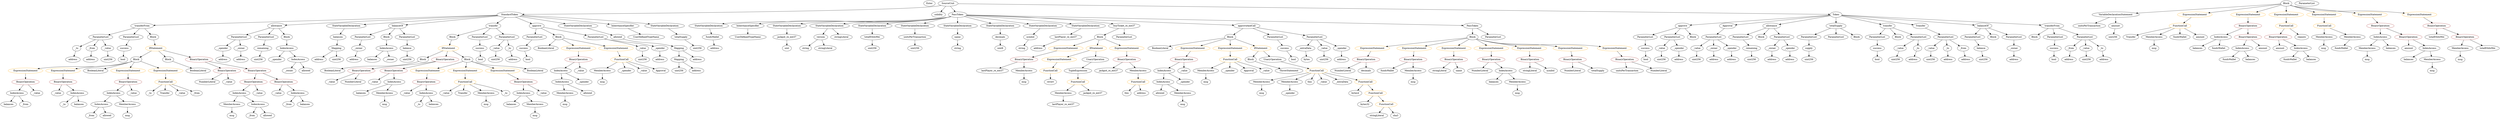 strict digraph {
	graph [bb="0,0,13465,756"];
	node [label="\N"];
	Enter	[height=0.5,
		pos="5055.6,738",
		width=0.83628];
	StateVariableDeclaration_Unnamed_9	[color=black,
		height=0.5,
		label=StateVariableDeclaration,
		pos="3920.6,594",
		width=2.8184];
	VariableDeclaration_fundsWallet	[color=black,
		height=0.5,
		label=fundsWallet,
		pos="3937.6,522",
		width=1.5293];
	StateVariableDeclaration_Unnamed_9 -> VariableDeclaration_fundsWallet	[pos="e,3933.4,540.1 3924.8,575.7 3926.6,568.32 3928.7,559.52 3930.7,551.25"];
	ContractDefinition_StandardToken	[color=black,
		height=0.5,
		label=StandardToken,
		pos="2828.6,666",
		width=1.8897];
	FunctionDefinition_transferFrom_1	[color=black,
		height=0.5,
		label=transferFrom,
		pos="828.58,594",
		width=1.6402];
	ContractDefinition_StandardToken -> FunctionDefinition_transferFrom_1	[pos="e,886.91,597.04 2761.5,662.65 2457.1,652 1208.2,608.29 898.4,597.44"];
	FunctionDefinition_allowance_1	[color=black,
		height=0.5,
		label=allowance,
		pos="1536.6,594",
		width=1.3076];
	ContractDefinition_StandardToken -> FunctionDefinition_allowance_1	[pos="e,1583,597.81 2762,661.61 2601.3,653.4 2179,631.65 1826.6,612 1746,607.51 1652.8,601.98 1594.3,598.48"];
	StateVariableDeclaration_Unnamed	[color=black,
		height=0.5,
		label=StateVariableDeclaration,
		pos="1936.6,594",
		width=2.8184];
	ContractDefinition_StandardToken -> StateVariableDeclaration_Unnamed	[pos="e,2027.5,602.38 2763.8,660.02 2642.7,650.69 2374,629.93 2147.6,612 2112,609.19 2073.1,606.06 2038.5,603.27"];
	FunctionDefinition_balanceOf_1	[color=black,
		height=0.5,
		label=balanceOf,
		pos="2205.6,594",
		width=1.3491];
	ContractDefinition_StandardToken -> FunctionDefinition_balanceOf_1	[pos="e,2251.7,600.19 2766.9,658.06 2646.1,644.49 2380.1,614.61 2262.9,601.45"];
	FunctionDefinition_transfer_1	[color=black,
		height=0.5,
		label=transfer,
		pos="2734.6,594",
		width=1.0719];
	ContractDefinition_StandardToken -> FunctionDefinition_transfer_1	[pos="e,2754.3,609.72 2806.8,648.76 2793.9,639.18 2777.5,626.94 2763.5,616.55"];
	FunctionDefinition_approve_1	[color=black,
		height=0.5,
		label=approve,
		pos="2969.6,594",
		width=1.1412];
	ContractDefinition_StandardToken -> FunctionDefinition_approve_1	[pos="e,2943,608.21 2859.5,649.64 2881.1,638.94 2909.9,624.62 2932.7,613.32"];
	StateVariableDeclaration_Unnamed_1	[color=black,
		height=0.5,
		label=StateVariableDeclaration,
		pos="3197.6,594",
		width=2.8184];
	ContractDefinition_StandardToken -> StateVariableDeclaration_Unnamed_1	[pos="e,3130.2,607.78 2882.6,654.75 2945,642.92 3047.9,623.39 3119.1,609.89"];
	InheritanceSpecifier_Unnamed	[color=black,
		height=0.5,
		label=InheritanceSpecifier,
		pos="3433.6,594",
		width=2.3333];
	ContractDefinition_StandardToken -> InheritanceSpecifier_Unnamed	[pos="e,3364.6,604.61 2891,658.57 2982.5,649.05 3158.3,630.33 3307.6,612 3322.5,610.17 3338.4,608.11 3353.6,606.08"];
	StateVariableDeclaration_Unnamed_2	[color=black,
		height=0.5,
		label=StateVariableDeclaration,
		pos="3678.6,594",
		width=2.8184];
	ContractDefinition_StandardToken -> StateVariableDeclaration_Unnamed_2	[pos="e,3595.8,604.8 2894.1,660.81 3017.8,652.71 3294.3,633.8 3526.6,612 3545.4,610.24 3565.4,608.14 3584.6,606.04"];
	Identifier__owner_1	[color=black,
		height=0.5,
		label=_owner,
		pos="1615.6,306",
		width=1.0719];
	Block_Unnamed_18	[color=black,
		height=0.5,
		label=Block,
		pos="6673.6,522",
		width=0.90558];
	BooleanLiteral_Unnamed_5	[color=black,
		height=0.5,
		label=BooleanLiteral,
		pos="6307.6,450",
		width=1.7788];
	Block_Unnamed_18 -> BooleanLiteral_Unnamed_5	[pos="e,6355.3,462.3 6642.8,515.9 6589.5,506.94 6476.5,487.5 6381.6,468 6376.7,466.99 6371.6,465.9 6366.4,464.78"];
	ExpressionStatement_Unnamed_25	[color=orange,
		height=0.5,
		label=ExpressionStatement,
		pos="6478.6,450",
		width=2.458];
	Block_Unnamed_18 -> ExpressionStatement_Unnamed_25	[pos="e,6521,466.24 6646.9,511.41 6617.4,500.81 6569,483.47 6531.7,470.08"];
	ExpressionStatement_Unnamed_26	[color=orange,
		height=0.5,
		label=ExpressionStatement,
		pos="6673.6,450",
		width=2.458];
	Block_Unnamed_18 -> ExpressionStatement_Unnamed_26	[pos="e,6673.6,468.1 6673.6,503.7 6673.6,496.41 6673.6,487.73 6673.6,479.54"];
	IfStatement_Unnamed_3	[color=orange,
		height=0.5,
		label=IfStatement,
		pos="6833.6,450",
		width=1.4739];
	Block_Unnamed_18 -> IfStatement_Unnamed_3	[pos="e,6801.9,464.87 6698.6,510.06 6723.4,499.21 6761.9,482.36 6791.4,469.44"];
	MemberAccess_Unnamed_19	[color=black,
		height=0.5,
		label=MemberAccess,
		pos="6539.6,306",
		width=1.9174];
	Identifier_msg_16	[color=black,
		height=0.5,
		label=msg,
		pos="6539.6,234",
		width=0.75];
	MemberAccess_Unnamed_19 -> Identifier_msg_16	[pos="e,6539.6,252.1 6539.6,287.7 6539.6,280.41 6539.6,271.73 6539.6,263.54"];
	IndexAccess_Unnamed_11	[color=black,
		height=0.5,
		label=IndexAccess,
		pos="3097.6,306",
		width=1.6402];
	IndexAccess_Unnamed_12	[color=black,
		height=0.5,
		label=IndexAccess,
		pos="3108.6,234",
		width=1.6402];
	IndexAccess_Unnamed_11 -> IndexAccess_Unnamed_12	[pos="e,3105.9,252.1 3100.3,287.7 3101.5,280.32 3102.8,271.52 3104.1,263.25"];
	Identifier__spender	[color=black,
		height=0.5,
		label=_spender,
		pos="3230.6,234",
		width=1.2521];
	IndexAccess_Unnamed_11 -> Identifier__spender	[pos="e,3204.4,248.8 3126.1,289.98 3146.1,279.49 3172.8,265.39 3194.3,254.09"];
	ParameterList_Unnamed_16	[color=black,
		height=0.5,
		label=ParameterList,
		pos="503.58,522",
		width=1.7095];
	Parameter__to_3	[color=black,
		height=0.5,
		label=_to,
		pos="355.58,450",
		width=0.75];
	ParameterList_Unnamed_16 -> Parameter__to_3	[pos="e,377.34,461.29 472.19,506.15 447.25,494.36 412.5,477.92 387.43,466.07"];
	Parameter__from_1	[color=black,
		height=0.5,
		label=_from,
		pos="443.58,450",
		width=0.93331];
	ParameterList_Unnamed_16 -> Parameter__from_1	[pos="e,457.15,466.83 489.06,504.05 481.7,495.47 472.63,484.89 464.53,475.44"];
	Parameter__value_4	[color=black,
		height=0.5,
		label=_value,
		pos="533.58,450",
		width=0.96103];
	ParameterList_Unnamed_16 -> Parameter__value_4	[pos="e,526.46,467.62 511,503.7 514.32,495.95 518.31,486.64 522,478.02"];
	IndexAccess_Unnamed_19	[color=black,
		height=0.5,
		label=IndexAccess,
		pos="12818,522",
		width=1.6402];
	MemberAccess_Unnamed_10	[color=black,
		height=0.5,
		label=MemberAccess,
		pos="12745,450",
		width=1.9174];
	IndexAccess_Unnamed_19 -> MemberAccess_Unnamed_10	[pos="e,12762,467.71 12800,504.41 12791,495.76 12780,485 12770,475.42"];
	Identifier_balances_11	[color=black,
		height=0.5,
		label=balances,
		pos="12875,450",
		width=1.1828];
	IndexAccess_Unnamed_19 -> Identifier_balances_11	[pos="e,12861,467.31 12831,504.05 12838,495.68 12847,485.4 12854,476.13"];
	ParameterList_Unnamed_22	[color=black,
		height=0.5,
		label=ParameterList,
		pos="1339.6,522",
		width=1.7095];
	Parameter__spender_3	[color=black,
		height=0.5,
		label=_spender,
		pos="1244.6,450",
		width=1.2521];
	ParameterList_Unnamed_22 -> Parameter__spender_3	[pos="e,1265.5,466.43 1317.5,504.76 1304.8,495.38 1288.6,483.44 1274.7,473.2"];
	Parameter__owner_3	[color=black,
		height=0.5,
		label=_owner,
		pos="1346.6,450",
		width=1.0719];
	ParameterList_Unnamed_22 -> Parameter__owner_3	[pos="e,1344.9,468.1 1341.3,503.7 1342,496.41 1342.9,487.73 1343.7,479.54"];
	ElementaryTypeName_uint256_6	[color=black,
		height=0.5,
		label=uint256,
		pos="10411,378",
		width=1.0442];
	BinaryOperation_Unnamed_2	[color=brown,
		height=0.5,
		label=BinaryOperation,
		pos="2043.6,306",
		width=1.9867];
	Identifier__value_1	[color=black,
		height=0.5,
		label=_value,
		pos="1877.6,234",
		width=0.96103];
	BinaryOperation_Unnamed_2 -> Identifier__value_1	[pos="e,1903.9,246.09 2008,289.98 1980.4,278.35 1942.3,262.29 1914.4,250.53"];
	NumberLiteral_Unnamed	[color=black,
		height=0.5,
		label=NumberLiteral,
		pos="1993.6,234",
		width=1.765];
	BinaryOperation_Unnamed_2 -> NumberLiteral_Unnamed	[pos="e,2005.6,251.79 2031.5,288.05 2025.7,279.97 2018.7,270.12 2012.2,261.11"];
	VariableDeclaration_lastPlayer_re_ent37	[color=black,
		height=0.5,
		label=lastPlayer_re_ent37,
		pos="5752.6,522",
		width=2.3055];
	ElementaryTypeName_address_22	[color=black,
		height=0.5,
		label=address,
		pos="5623.6,450",
		width=1.0996];
	VariableDeclaration_lastPlayer_re_ent37 -> ElementaryTypeName_address_22	[pos="e,5648.1,464.33 5722.7,504.76 5703.4,494.31 5678.3,480.68 5658.2,469.76"];
	Identifier_this	[color=black,
		height=0.5,
		label=this,
		pos="6095.6,162",
		width=0.75];
	ElementaryTypeName_uint256_15	[color=black,
		height=0.5,
		label=uint256,
		pos="3855.6,450",
		width=1.0442];
	Identifier_msg_7	[color=black,
		height=0.5,
		label=msg,
		pos="8235.6,162",
		width=0.75];
	Identifier_lastPlayer_re_ent37_1	[color=black,
		height=0.5,
		label=lastPlayer_re_ent37,
		pos="5365.6,306",
		width=2.3055];
	ElementaryTypeName_uint256_10	[color=black,
		height=0.5,
		label=uint256,
		pos="2263.6,378",
		width=1.0442];
	Identifier_msg_2	[color=black,
		height=0.5,
		label=msg,
		pos="2714.6,90",
		width=0.75];
	ExpressionStatement_Unnamed_1	[color=orange,
		height=0.5,
		label=ExpressionStatement,
		pos="2395.6,306",
		width=2.458];
	BinaryOperation_Unnamed_4	[color=brown,
		height=0.5,
		label=BinaryOperation,
		pos="2378.6,234",
		width=1.9867];
	ExpressionStatement_Unnamed_1 -> BinaryOperation_Unnamed_4	[pos="e,2382.7,252.1 2391.4,287.7 2389.6,280.32 2387.5,271.52 2385.4,263.25"];
	Mapping_Unnamed	[color=black,
		height=0.5,
		label=Mapping,
		pos="1875.6,450",
		width=1.2105];
	ElementaryTypeName_address_18	[color=black,
		height=0.5,
		label=address,
		pos="1780.6,378",
		width=1.0996];
	Mapping_Unnamed -> ElementaryTypeName_address_18	[pos="e,1800.8,393.92 1855,433.81 1841.8,424.11 1824.5,411.39 1810,400.64"];
	ElementaryTypeName_uint256_13	[color=black,
		height=0.5,
		label=uint256,
		pos="1875.6,378",
		width=1.0442];
	Mapping_Unnamed -> ElementaryTypeName_uint256_13	[pos="e,1875.6,396.1 1875.6,431.7 1875.6,424.41 1875.6,415.73 1875.6,407.54"];
	FunctionDefinition_transferFrom_1 -> ParameterList_Unnamed_16	[pos="e,552.22,533.48 781.32,582.82 723.61,570.39 625.94,549.35 563.14,535.83"];
	ParameterList_Unnamed_17	[color=black,
		height=0.5,
		label=ParameterList,
		pos="663.58,522",
		width=1.7095];
	FunctionDefinition_transferFrom_1 -> ParameterList_Unnamed_17	[pos="e,697.49,537.38 795.19,578.83 770.08,568.18 735.44,553.49 708,541.84"];
	Block_Unnamed_9	[color=black,
		height=0.5,
		label=Block,
		pos="879.58,522",
		width=0.90558];
	FunctionDefinition_transferFrom_1 -> Block_Unnamed_9	[pos="e,868.05,538.83 840.93,576.05 847.05,567.65 854.57,557.32 861.35,548.02"];
	NumberLiteral_Unnamed_4	[color=black,
		height=0.5,
		label=NumberLiteral,
		pos="7291.6,306",
		width=1.765];
	Identifier__value_8	[color=black,
		height=0.5,
		label=_value,
		pos="342.58,162",
		width=0.96103];
	FunctionCall_Unnamed_9	[color=orange,
		height=0.5,
		label=FunctionCall,
		pos="6673.6,378",
		width=1.6125];
	FunctionCall_Unnamed_9 -> MemberAccess_Unnamed_19	[pos="e,6569.2,322.48 6644.8,361.98 6625.7,351.97 6600.2,338.68 6579.2,327.67"];
	Identifier__spender_4	[color=black,
		height=0.5,
		label=_spender,
		pos="6671.6,306",
		width=1.2521];
	FunctionCall_Unnamed_9 -> Identifier__spender_4	[pos="e,6672.1,324.1 6673.1,359.7 6672.9,352.41 6672.6,343.73 6672.4,335.54"];
	Identifier_Approval_1	[color=black,
		height=0.5,
		label=Approval,
		pos="6780.6,306",
		width=1.266];
	FunctionCall_Unnamed_9 -> Identifier_Approval_1	[pos="e,6757.7,321.94 6697.6,361.29 6712.6,351.45 6732.2,338.65 6748.5,327.96"];
	Identifier__value_15	[color=black,
		height=0.5,
		label=_value,
		pos="6878.6,306",
		width=0.96103];
	FunctionCall_Unnamed_9 -> Identifier__value_15	[pos="e,6851.8,317.86 6713.8,364.6 6746.7,354.26 6794.4,338.87 6835.6,324 6837.4,323.34 6839.3,322.66 6841.1,321.96"];
	Identifier__from_1	[color=black,
		height=0.5,
		label=_from,
		pos="1367.6,18",
		width=0.93331];
	ParameterList_Unnamed_3	[color=black,
		height=0.5,
		label=ParameterList,
		pos="10627,522",
		width=1.7095];
	Parameter_balance	[color=black,
		height=0.5,
		label=balance,
		pos="10696,450",
		width=1.0719];
	ParameterList_Unnamed_3 -> Parameter_balance	[pos="e,10680,466.51 10643,504.41 10652,495.53 10663,484.44 10672,474.67"];
	Mapping_Unnamed_2	[color=black,
		height=0.5,
		label=Mapping,
		pos="3758.6,378",
		width=1.2105];
	ElementaryTypeName_uint256_14	[color=black,
		height=0.5,
		label=uint256,
		pos="3760.6,306",
		width=1.0442];
	Mapping_Unnamed_2 -> ElementaryTypeName_uint256_14	[pos="e,3760.1,324.1 3759.1,359.7 3759.3,352.41 3759.5,343.73 3759.8,335.54"];
	ElementaryTypeName_address_20	[color=black,
		height=0.5,
		label=address,
		pos="3855.6,306",
		width=1.0996];
	Mapping_Unnamed_2 -> ElementaryTypeName_address_20	[pos="e,3835.2,321.68 3779.6,361.81 3793.3,351.95 3811.3,338.97 3826.3,328.12"];
	Identifier__to	[color=black,
		height=0.5,
		label=_to,
		pos="2334.6,90",
		width=0.75];
	Identifier__value_3	[color=black,
		height=0.5,
		label=_value,
		pos="2266.6,162",
		width=0.96103];
	VariableDeclaration__value	[color=black,
		height=0.5,
		label=_value,
		pos="10415,450",
		width=0.96103];
	VariableDeclaration__value -> ElementaryTypeName_uint256_6	[pos="e,10412,396.1 10414,431.7 10413,424.41 10413,415.73 10412,407.54"];
	Identifier__from_3	[color=black,
		height=0.5,
		label=_from,
		pos="527.58,18",
		width=0.93331];
	ElementaryTypeName_address_14	[color=black,
		height=0.5,
		label=address,
		pos="1970.6,378",
		width=1.0996];
	Identifier_unitsPerTransaction	[color=black,
		height=0.5,
		label=unitsPerTransaction,
		pos="8822.6,306",
		width=2.3471];
	VariableDeclaration__to	[color=black,
		height=0.5,
		label=_to,
		pos="10502,450",
		width=0.75];
	ElementaryTypeName_address_8	[color=black,
		height=0.5,
		label=address,
		pos="10506,378",
		width=1.0996];
	VariableDeclaration__to -> ElementaryTypeName_address_8	[pos="e,10505,396.1 10503,431.7 10503,424.41 10503,415.73 10504,407.54"];
	ParameterList_Unnamed_23	[color=black,
		height=0.5,
		label=ParameterList,
		pos="1480.6,522",
		width=1.7095];
	Parameter_remaining_1	[color=black,
		height=0.5,
		label=remaining,
		pos="1462.6,450",
		width=1.2798];
	ParameterList_Unnamed_23 -> Parameter_remaining_1	[pos="e,1467,468.1 1476.1,503.7 1474.2,496.32 1472,487.52 1469.8,479.25"];
	ElementaryTypeName_uint256_1	[color=black,
		height=0.5,
		label=uint256,
		pos="10698,378",
		width=1.0442];
	Identifier_amount_2	[color=black,
		height=0.5,
		label=amount,
		pos="12974,450",
		width=1.0581];
	VariableDeclaration_decimals	[color=black,
		height=0.5,
		label=decimals,
		pos="5431.6,522",
		width=1.1967];
	ElementaryTypeName_uint8	[color=black,
		height=0.5,
		label=uint8,
		pos="5431.6,450",
		width=0.7947];
	VariableDeclaration_decimals -> ElementaryTypeName_uint8	[pos="e,5431.6,468.1 5431.6,503.7 5431.6,496.41 5431.6,487.73 5431.6,479.54"];
	MemberAccess_Unnamed_6	[color=black,
		height=0.5,
		label=MemberAccess,
		pos="3331.6,306",
		width=1.9174];
	Identifier_msg_6	[color=black,
		height=0.5,
		label=msg,
		pos="3331.6,234",
		width=0.75];
	MemberAccess_Unnamed_6 -> Identifier_msg_6	[pos="e,3331.6,252.1 3331.6,287.7 3331.6,280.41 3331.6,271.73 3331.6,263.54"];
	Identifier__spender_5	[color=black,
		height=0.5,
		label=_spender,
		pos="6997.6,162",
		width=1.2521];
	BinaryOperation_Unnamed_20	[color=brown,
		height=0.5,
		label=BinaryOperation,
		pos="7674.6,378",
		width=1.9867];
	Identifier_fundsWallet	[color=black,
		height=0.5,
		label=fundsWallet,
		pos="7532.6,306",
		width=1.5293];
	BinaryOperation_Unnamed_20 -> Identifier_fundsWallet	[pos="e,7562.1,321.54 7643.1,361.46 7622.2,351.17 7594.6,337.59 7572.3,326.56"];
	MemberAccess_Unnamed_8	[color=black,
		height=0.5,
		label=MemberAccess,
		pos="7674.6,306",
		width=1.9174];
	BinaryOperation_Unnamed_20 -> MemberAccess_Unnamed_8	[pos="e,7674.6,324.1 7674.6,359.7 7674.6,352.41 7674.6,343.73 7674.6,335.54"];
	IndexAccess_Unnamed_8	[color=black,
		height=0.5,
		label=IndexAccess,
		pos="595.58,162",
		width=1.6402];
	IndexAccess_Unnamed_9	[color=black,
		height=0.5,
		label=IndexAccess,
		pos="587.58,90",
		width=1.6402];
	IndexAccess_Unnamed_8 -> IndexAccess_Unnamed_9	[pos="e,589.54,108.1 593.6,143.7 592.77,136.41 591.78,127.73 590.84,119.54"];
	MemberAccess_Unnamed_4	[color=black,
		height=0.5,
		label=MemberAccess,
		pos="733.58,90",
		width=1.9174];
	IndexAccess_Unnamed_8 -> MemberAccess_Unnamed_4	[pos="e,703.07,106.48 625.19,145.98 644.92,135.97 671.13,122.68 692.83,111.67"];
	MemberAccess_Unnamed_14	[color=black,
		height=0.5,
		label=MemberAccess,
		pos="12506,522",
		width=1.9174];
	Identifier_msg_13	[color=black,
		height=0.5,
		label=msg,
		pos="12503,450",
		width=0.75];
	MemberAccess_Unnamed_14 -> Identifier_msg_13	[pos="e,12503,468.1 12505,503.7 12505,496.41 12504,487.73 12504,479.54"];
	Block_Unnamed_8	[color=black,
		height=0.5,
		label=Block,
		pos="2351.6,378",
		width=0.90558];
	BooleanLiteral_Unnamed_1	[color=black,
		height=0.5,
		label=BooleanLiteral,
		pos="1889.6,306",
		width=1.7788];
	Block_Unnamed_8 -> BooleanLiteral_Unnamed_1	[pos="e,1936.1,318.76 2327.3,365.56 2321.9,363.41 2316.1,361.4 2310.6,360 2159.8,321.82 2115.9,349.68 1962.6,324 1957.6,323.17 1952.5,\
322.2 1947.3,321.15"];
	ExpressionStatement_Unnamed_12	[color=orange,
		height=0.5,
		label=ExpressionStatement,
		pos="7459.6,450",
		width=2.458];
	BinaryOperation_Unnamed_17	[color=brown,
		height=0.5,
		label=BinaryOperation,
		pos="7416.6,378",
		width=1.9867];
	ExpressionStatement_Unnamed_12 -> BinaryOperation_Unnamed_17	[pos="e,7427.1,396.1 7449,431.7 7444.2,423.9 7438.4,414.51 7433.1,405.83"];
	Parameter__extraData	[color=black,
		height=0.5,
		label=_extraData,
		pos="7085.6,450",
		width=1.4046];
	ElementaryTypeName_bytes	[color=black,
		height=0.5,
		label=bytes,
		pos="7100.6,378",
		width=0.85014];
	Parameter__extraData -> ElementaryTypeName_bytes	[pos="e,7096.9,396.1 7089.3,431.7 7090.9,424.32 7092.8,415.52 7094.5,407.25"];
	Identifier_balances_12	[color=black,
		height=0.5,
		label=balances,
		pos="12985,378",
		width=1.1828];
	ElementaryTypeName_uint	[color=black,
		height=0.5,
		label=uint,
		pos="4326.6,450",
		width=0.75];
	IndexAccess_Unnamed_21	[color=black,
		height=0.5,
		label=IndexAccess,
		pos="6305.6,306",
		width=1.6402];
	IndexAccess_Unnamed_22	[color=black,
		height=0.5,
		label=IndexAccess,
		pos="6300.6,234",
		width=1.6402];
	IndexAccess_Unnamed_21 -> IndexAccess_Unnamed_22	[pos="e,6301.8,252.1 6304.3,287.7 6303.8,280.41 6303.2,271.73 6302.6,263.54"];
	Identifier__spender_3	[color=black,
		height=0.5,
		label=_spender,
		pos="6422.6,234",
		width=1.2521];
	IndexAccess_Unnamed_21 -> Identifier__spender_3	[pos="e,6398.3,249.54 6331.5,289.46 6348.4,279.41 6370.4,266.2 6388.6,255.31"];
	VariableDeclarationStatement_Unnamed	[color=black,
		height=0.5,
		label=VariableDeclarationStatement,
		pos="11480,666",
		width=3.3174];
	Identifier_unitsPerTransaction_1	[color=black,
		height=0.5,
		label=unitsPerTransaction,
		pos="11339,594",
		width=2.3471];
	VariableDeclarationStatement_Unnamed -> Identifier_unitsPerTransaction_1	[pos="e,11371,610.99 11446,648.41 11427,638.73 11402,626.41 11381,616.05"];
	VariableDeclaration_amount	[color=black,
		height=0.5,
		label=amount,
		pos="11480,594",
		width=1.0581];
	VariableDeclarationStatement_Unnamed -> VariableDeclaration_amount	[pos="e,11480,612.1 11480,647.7 11480,640.41 11480,631.73 11480,623.54"];
	Block_Unnamed_6	[color=black,
		height=0.5,
		label=Block,
		pos="2513.6,522",
		width=0.90558];
	IfStatement_Unnamed	[color=orange,
		height=0.5,
		label=IfStatement,
		pos="2492.6,450",
		width=1.4739];
	Block_Unnamed_6 -> IfStatement_Unnamed	[pos="e,2497.8,468.28 2508.5,504.05 2506.3,496.6 2503.6,487.64 2501,479.22"];
	NumberLiteral_Unnamed_5	[color=black,
		height=0.5,
		label=NumberLiteral,
		pos="8988.6,306",
		width=1.765];
	MemberAccess_Unnamed_9	[color=black,
		height=0.5,
		label=MemberAccess,
		pos="13255,450",
		width=1.9174];
	Identifier_msg_9	[color=black,
		height=0.5,
		label=msg,
		pos="13255,378",
		width=0.75];
	MemberAccess_Unnamed_9 -> Identifier_msg_9	[pos="e,13255,396.1 13255,431.7 13255,424.41 13255,415.73 13255,407.54"];
	Identifier_balances	[color=black,
		height=0.5,
		label=balances,
		pos="2014.6,162",
		width=1.1828];
	VariableDeclaration_version	[color=black,
		height=0.5,
		label=version,
		pos="4486.6,522",
		width=1.0442];
	ElementaryTypeName_string_2	[color=black,
		height=0.5,
		label=string,
		pos="4411.6,450",
		width=0.864];
	VariableDeclaration_version -> ElementaryTypeName_string_2	[pos="e,4427.4,465.77 4469.9,505.46 4459.8,496.03 4446.7,483.82 4435.5,473.36"];
	stringLiteral_Unnamed	[color=black,
		height=0.5,
		label=stringLiteral,
		pos="4514.6,450",
		width=1.5016];
	VariableDeclaration_version -> stringLiteral_Unnamed	[pos="e,4507.7,468.28 4493.4,504.05 4496.4,496.52 4500,487.44 4503.4,478.94"];
	NumberLiteral_Unnamed_1	[color=black,
		height=0.5,
		label=NumberLiteral,
		pos="1109.6,234",
		width=1.765];
	Identifier__to_2	[color=black,
		height=0.5,
		label=_to,
		pos="372.58,90",
		width=0.75];
	IndexAccess_Unnamed_7	[color=black,
		height=0.5,
		label=IndexAccess,
		pos="89.581,162",
		width=1.6402];
	Identifier_balances_5	[color=black,
		height=0.5,
		label=balances,
		pos="42.581,90",
		width=1.1828];
	IndexAccess_Unnamed_7 -> Identifier_balances_5	[pos="e,53.854,107.79 78.204,144.05 72.777,135.97 66.162,126.12 60.113,117.11"];
	Identifier__from_2	[color=black,
		height=0.5,
		label=_from,
		pos="136.58,90",
		width=0.93331];
	IndexAccess_Unnamed_7 -> Identifier__from_2	[pos="e,125.63,107.31 100.96,144.05 106.46,135.85 113.19,125.83 119.32,116.71"];
	Identifier_jackpot_re_ent37_1	[color=black,
		height=0.5,
		label=jackpot_re_ent37,
		pos="5997.6,306",
		width=2.0838];
	Identifier_allowed_4	[color=black,
		height=0.5,
		label=allowed,
		pos="6280.6,162",
		width=1.0858];
	Identifier_msg_10	[color=black,
		height=0.5,
		label=msg,
		pos="12745,378",
		width=0.75];
	MemberAccess_Unnamed_10 -> Identifier_msg_10	[pos="e,12745,396.1 12745,431.7 12745,424.41 12745,415.73 12745,407.54"];
	BinaryOperation_Unnamed_30	[color=brown,
		height=0.5,
		label=BinaryOperation,
		pos="6417.6,378",
		width=1.9867];
	BinaryOperation_Unnamed_30 -> IndexAccess_Unnamed_21	[pos="e,6330.6,322.67 6391.6,360.76 6376.3,351.18 6356.7,338.92 6340,328.53"];
	Identifier__value_14	[color=black,
		height=0.5,
		label=_value,
		pos="6417.6,306",
		width=0.96103];
	BinaryOperation_Unnamed_30 -> Identifier__value_14	[pos="e,6417.6,324.1 6417.6,359.7 6417.6,352.41 6417.6,343.73 6417.6,335.54"];
	BinaryOperation_Unnamed_18	[color=brown,
		height=0.5,
		label=BinaryOperation,
		pos="8301.6,378",
		width=1.9867];
	stringLiteral_Unnamed_3	[color=black,
		height=0.5,
		label=stringLiteral,
		pos="8301.6,306",
		width=1.5016];
	BinaryOperation_Unnamed_18 -> stringLiteral_Unnamed_3	[pos="e,8301.6,324.1 8301.6,359.7 8301.6,352.41 8301.6,343.73 8301.6,335.54"];
	Identifier_symbol	[color=black,
		height=0.5,
		label=symbol,
		pos="8411.6,306",
		width=1.0581];
	BinaryOperation_Unnamed_18 -> Identifier_symbol	[pos="e,8389.6,321.02 8327.1,360.76 8342.9,350.7 8363.3,337.71 8380.1,327.01"];
	NumberLiteral_Unnamed_3	[color=black,
		height=0.5,
		label=NumberLiteral,
		pos="8531.6,306",
		width=1.765];
	Block_Unnamed_3	[color=black,
		height=0.5,
		label=Block,
		pos="10963,522",
		width=0.90558];
	BinaryOperation_Unnamed_16	[color=brown,
		height=0.5,
		label=BinaryOperation,
		pos="7870.6,378",
		width=1.9867];
	stringLiteral_Unnamed_2	[color=black,
		height=0.5,
		label=stringLiteral,
		pos="7815.6,306",
		width=1.5016];
	BinaryOperation_Unnamed_16 -> stringLiteral_Unnamed_2	[pos="e,7828.8,323.79 7857.3,360.05 7850.8,351.89 7843,341.91 7835.9,332.82"];
	Identifier_name	[color=black,
		height=0.5,
		label=name,
		pos="7917.6,306",
		width=0.83628];
	BinaryOperation_Unnamed_16 -> Identifier_name	[pos="e,7907,322.83 7882,360.05 7887.5,351.73 7894.4,341.54 7900.6,332.32"];
	ExpressionStatement_Unnamed_23	[color=orange,
		height=0.5,
		label=ExpressionStatement,
		pos="5769.6,450",
		width=2.458];
	BinaryOperation_Unnamed_28	[color=brown,
		height=0.5,
		label=BinaryOperation,
		pos="5535.6,378",
		width=1.9867];
	ExpressionStatement_Unnamed_23 -> BinaryOperation_Unnamed_28	[pos="e,5580.4,392.42 5721.1,434.5 5683.3,423.19 5630.7,407.47 5591.2,395.64"];
	BinaryOperation_Unnamed_23	[color=brown,
		height=0.5,
		label=BinaryOperation,
		pos="12257,522",
		width=1.9867];
	Identifier_amount	[color=black,
		height=0.5,
		label=amount,
		pos="12269,450",
		width=1.0581];
	BinaryOperation_Unnamed_23 -> Identifier_amount	[pos="e,12266,468.1 12260,503.7 12261,496.32 12262,487.52 12264,479.25"];
	IndexAccess_Unnamed_16	[color=black,
		height=0.5,
		label=IndexAccess,
		pos="12384,450",
		width=1.6402];
	BinaryOperation_Unnamed_23 -> IndexAccess_Unnamed_16	[pos="e,12356,466.34 12285,505.12 12303,495.27 12326,482.51 12346,471.85"];
	InheritanceSpecifier_Unnamed_1	[color=black,
		height=0.5,
		label=InheritanceSpecifier,
		pos="4123.6,594",
		width=2.3333];
	UserDefinedTypeName_Unnamed_1	[color=black,
		height=0.5,
		label=UserDefinedTypeName,
		pos="4123.6,522",
		width=2.7214];
	InheritanceSpecifier_Unnamed_1 -> UserDefinedTypeName_Unnamed_1	[pos="e,4123.6,540.1 4123.6,575.7 4123.6,568.41 4123.6,559.73 4123.6,551.54"];
	Identifier_require	[color=black,
		height=0.5,
		label=require,
		pos="12383,522",
		width=1.0026];
	ElementaryTypeName_address_17	[color=black,
		height=0.5,
		label=address,
		pos="1246.6,378",
		width=1.0996];
	Parameter__spender_3 -> ElementaryTypeName_address_17	[pos="e,1246.1,396.1 1245.1,431.7 1245.3,424.41 1245.5,415.73 1245.8,407.54"];
	ElementaryTypeName_address_21	[color=black,
		height=0.5,
		label=address,
		pos="3950.6,450",
		width=1.0996];
	ElementaryTypeName_address_11	[color=black,
		height=0.5,
		label=address,
		pos="2851.6,378",
		width=1.0996];
	ParameterList_Unnamed_18	[color=black,
		height=0.5,
		label=ParameterList,
		pos="2017.6,522",
		width=1.7095];
	Parameter__owner_2	[color=black,
		height=0.5,
		label=_owner,
		pos="1995.6,450",
		width=1.0719];
	ParameterList_Unnamed_18 -> Parameter__owner_2	[pos="e,2001,468.1 2012.1,503.7 2009.8,496.24 2007,487.32 2004.4,478.97"];
	ElementaryTypeName_address	[color=black,
		height=0.5,
		label=address,
		pos="10851,378",
		width=1.0996];
	ElementaryTypeName_address_10	[color=black,
		height=0.5,
		label=address,
		pos="9351.6,378",
		width=1.0996];
	ParameterList_Unnamed_11	[color=black,
		height=0.5,
		label=ParameterList,
		pos="9390.6,522",
		width=1.7095];
	Parameter_remaining	[color=black,
		height=0.5,
		label=remaining,
		pos="9460.6,450",
		width=1.2798];
	ParameterList_Unnamed_11 -> Parameter_remaining	[pos="e,9444.6,466.99 9407.2,504.41 9415.9,495.66 9426.8,484.75 9436.5,475.08"];
	IndexAccess_Unnamed_9 -> Identifier__from_3	[pos="e,540.88,34.511 573.36,72.411 565.83,63.62 556.43,52.663 548.12,42.965"];
	Identifier_allowed_1	[color=black,
		height=0.5,
		label=allowed,
		pos="618.58,18",
		width=1.0858];
	IndexAccess_Unnamed_9 -> Identifier_allowed_1	[pos="e,611.01,36.104 595.24,71.697 598.62,64.067 602.68,54.916 606.45,46.396"];
	FunctionDefinition_approve	[color=black,
		height=0.5,
		label=approve,
		pos="9077.6,594",
		width=1.1412];
	ParameterList_Unnamed_9	[color=black,
		height=0.5,
		label=ParameterList,
		pos="8873.6,522",
		width=1.7095];
	FunctionDefinition_approve -> ParameterList_Unnamed_9	[pos="e,8912.4,536.31 9046.2,582.22 9013.3,570.93 8961.2,553.05 8922.8,539.89"];
	ParameterList_Unnamed_8	[color=black,
		height=0.5,
		label=ParameterList,
		pos="9021.6,522",
		width=1.7095];
	FunctionDefinition_approve -> ParameterList_Unnamed_8	[pos="e,9034.9,539.63 9064.6,576.76 9057.9,568.4 9049.6,558.02 9042.1,548.61"];
	Block_Unnamed_4	[color=black,
		height=0.5,
		label=Block,
		pos="9133.6,522",
		width=0.90558];
	FunctionDefinition_approve -> Block_Unnamed_4	[pos="e,9121,538.67 9090.6,576.76 9097.5,568.07 9106.2,557.19 9114,547.49"];
	VariableDeclaration__value_1	[color=black,
		height=0.5,
		label=_value,
		pos="9158.6,450",
		width=0.96103];
	ElementaryTypeName_uint256_7	[color=black,
		height=0.5,
		label=uint256,
		pos="9156.6,378",
		width=1.0442];
	VariableDeclaration__value_1 -> ElementaryTypeName_uint256_7	[pos="e,9157.1,396.1 9158.1,431.7 9157.9,424.41 9157.6,415.73 9157.4,407.54"];
	BinaryOperation_Unnamed_3	[color=brown,
		height=0.5,
		label=BinaryOperation,
		pos="2932.6,234",
		width=1.9867];
	IndexAccess_Unnamed_1	[color=black,
		height=0.5,
		label=IndexAccess,
		pos="2932.6,162",
		width=1.6402];
	BinaryOperation_Unnamed_3 -> IndexAccess_Unnamed_1	[pos="e,2932.6,180.1 2932.6,215.7 2932.6,208.41 2932.6,199.73 2932.6,191.54"];
	Identifier__value_2	[color=black,
		height=0.5,
		label=_value,
		pos="3044.6,162",
		width=0.96103];
	BinaryOperation_Unnamed_3 -> Identifier__value_2	[pos="e,3023.3,176.33 2958.6,216.76 2975,206.5 2996.3,193.18 3013.6,182.37"];
	Parameter_success_3	[color=black,
		height=0.5,
		label=success,
		pos="2664.6,450",
		width=1.1135];
	ElementaryTypeName_bool_3	[color=black,
		height=0.5,
		label=bool,
		pos="2673.6,378",
		width=0.76697];
	Parameter_success_3 -> ElementaryTypeName_bool_3	[pos="e,2671.4,396.1 2666.8,431.7 2667.8,424.32 2668.9,415.52 2669.9,407.25"];
	Identifier_revert	[color=black,
		height=0.5,
		label=revert,
		pos="5680.6,234",
		width=0.87786];
	EventDefinition_Approval	[color=black,
		height=0.5,
		label=Approval,
		pos="9376.6,594",
		width=1.266];
	ParameterList_Unnamed_13	[color=black,
		height=0.5,
		label=ParameterList,
		pos="9249.6,522",
		width=1.7095];
	EventDefinition_Approval -> ParameterList_Unnamed_13	[pos="e,9277.4,538.36 9350.9,578.83 9332.7,568.79 9307.9,555.14 9287.4,543.85"];
	Block_Unnamed_12	[color=black,
		height=0.5,
		label=Block,
		pos="2148.6,522",
		width=0.90558];
	IndexAccess_Unnamed_10	[color=black,
		height=0.5,
		label=IndexAccess,
		pos="2147.6,450",
		width=1.6402];
	Block_Unnamed_12 -> IndexAccess_Unnamed_10	[pos="e,2147.8,468.1 2148.3,503.7 2148.2,496.41 2148.1,487.73 2148,479.54"];
	Parameter__owner_2 -> ElementaryTypeName_address_14	[pos="e,1976.8,396.28 1989.5,432.05 1986.8,424.52 1983.6,415.44 1980.6,406.94"];
	BinaryOperation_Unnamed_27	[color=brown,
		height=0.5,
		label=BinaryOperation,
		pos="12972,522",
		width=1.9867];
	BinaryOperation_Unnamed_27 -> Identifier_amount_2	[pos="e,12973,468.1 12972,503.7 12972,496.41 12973,487.73 12973,479.54"];
	IndexAccess_Unnamed_20	[color=black,
		height=0.5,
		label=IndexAccess,
		pos="13089,450",
		width=1.6402];
	BinaryOperation_Unnamed_27 -> IndexAccess_Unnamed_20	[pos="e,13063,466.5 12998,504.94 13015,495.29 13035,482.89 13053,472.41"];
	MemberAccess_Unnamed_5	[color=black,
		height=0.5,
		label=MemberAccess,
		pos="3166.6,162",
		width=1.9174];
	IndexAccess_Unnamed_12 -> MemberAccess_Unnamed_5	[pos="e,3152.7,179.79 3122.6,216.05 3129.5,207.8 3137.8,197.7 3145.4,188.54"];
	Identifier_allowed_2	[color=black,
		height=0.5,
		label=allowed,
		pos="3292.6,162",
		width=1.0858];
	IndexAccess_Unnamed_12 -> Identifier_allowed_2	[pos="e,3263.1,174.21 3144.5,219.34 3175.6,207.5 3220.5,190.41 3252.7,178.16"];
	MemberAccess_Unnamed_21	[color=black,
		height=0.5,
		label=MemberAccess,
		pos="6841.6,234",
		width=1.9174];
	Identifier_msg_17	[color=black,
		height=0.5,
		label=msg,
		pos="6841.6,162",
		width=0.75];
	MemberAccess_Unnamed_21 -> Identifier_msg_17	[pos="e,6841.6,180.1 6841.6,215.7 6841.6,208.41 6841.6,199.73 6841.6,191.54"];
	ParameterList_Unnamed_7	[color=black,
		height=0.5,
		label=ParameterList,
		pos="11075,522",
		width=1.7095];
	Parameter_success_1	[color=black,
		height=0.5,
		label=success,
		pos="11066,450",
		width=1.1135];
	ParameterList_Unnamed_7 -> Parameter_success_1	[pos="e,11068,468.1 11072,503.7 11071,496.32 11070,487.52 11069,479.25"];
	ParameterList_Unnamed_5	[color=black,
		height=0.5,
		label=ParameterList,
		pos="10121,522",
		width=1.7095];
	Parameter_success	[color=black,
		height=0.5,
		label=success,
		pos="10121,450",
		width=1.1135];
	ParameterList_Unnamed_5 -> Parameter_success	[pos="e,10121,468.1 10121,503.7 10121,496.41 10121,487.73 10121,479.54"];
	IndexAccess_Unnamed_18	[color=black,
		height=0.5,
		label=IndexAccess,
		pos="12060,450",
		width=1.6402];
	Identifier_fundsWallet_3	[color=black,
		height=0.5,
		label=fundsWallet,
		pos="11990,378",
		width=1.5293];
	IndexAccess_Unnamed_18 -> Identifier_fundsWallet_3	[pos="e,12006,395.47 12043,432.41 12034,423.78 12024,413.06 12014,403.5"];
	Identifier_balances_10	[color=black,
		height=0.5,
		label=balances,
		pos="12106,378",
		width=1.1828];
	IndexAccess_Unnamed_18 -> Identifier_balances_10	[pos="e,12095,395.79 12071,432.05 12076,424.06 12082,414.33 12088,405.4"];
	BinaryOperation_Unnamed_8	[color=brown,
		height=0.5,
		label=BinaryOperation,
		pos="1367.6,234",
		width=1.9867];
	IndexAccess_Unnamed_4	[color=black,
		height=0.5,
		label=IndexAccess,
		pos="1282.6,162",
		width=1.6402];
	BinaryOperation_Unnamed_8 -> IndexAccess_Unnamed_4	[pos="e,1302.3,179.23 1347.4,216.41 1336.6,207.45 1323,196.25 1311,186.42"];
	Identifier__value_6	[color=black,
		height=0.5,
		label=_value,
		pos="1394.6,162",
		width=0.96103];
	BinaryOperation_Unnamed_8 -> Identifier__value_6	[pos="e,1388,180.1 1374.3,215.7 1377.2,208.15 1380.6,199.12 1383.9,190.68"];
	Identifier__value_7	[color=black,
		height=0.5,
		label=_value,
		pos="1225.6,234",
		width=0.96103];
	Block_Unnamed_15	[color=black,
		height=0.5,
		label=Block,
		pos="7967.6,522",
		width=0.90558];
	Block_Unnamed_15 -> ExpressionStatement_Unnamed_12	[pos="e,7530.1,461.25 7936,516.79 7869.6,507.93 7710.7,486.64 7577.6,468 7565.8,466.35 7553.4,464.59 7541.2,462.84"];
	ExpressionStatement_Unnamed_15	[color=orange,
		height=0.5,
		label=ExpressionStatement,
		pos="7674.6,450",
		width=2.458];
	Block_Unnamed_15 -> ExpressionStatement_Unnamed_15	[pos="e,7730.3,464.31 7937.9,513.9 7892,502.95 7802.9,481.66 7741.1,466.9"];
	ExpressionStatement_Unnamed_11	[color=orange,
		height=0.5,
		label=ExpressionStatement,
		pos="7870.6,450",
		width=2.458];
	Block_Unnamed_15 -> ExpressionStatement_Unnamed_11	[pos="e,7893.8,467.76 7948.4,507.17 7935.4,497.8 7918,485.19 7902.8,474.29"];
	ExpressionStatement_Unnamed_9	[color=orange,
		height=0.5,
		label=ExpressionStatement,
		pos="8065.6,450",
		width=2.458];
	Block_Unnamed_15 -> ExpressionStatement_Unnamed_9	[pos="e,8042.1,467.76 7986.9,507.17 8000.1,497.8 8017.7,485.19 8033,474.29"];
	ExpressionStatement_Unnamed_13	[color=orange,
		height=0.5,
		label=ExpressionStatement,
		pos="8261.6,450",
		width=2.458];
	Block_Unnamed_15 -> ExpressionStatement_Unnamed_13	[pos="e,8198.1,462.9 7992.5,509.82 7997.7,507.7 8003.3,505.64 8008.6,504 8041.3,493.89 8124.9,477 8187.1,465.01"];
	ExpressionStatement_Unnamed_10	[color=orange,
		height=0.5,
		label=ExpressionStatement,
		pos="8456.6,450",
		width=2.458];
	Block_Unnamed_15 -> ExpressionStatement_Unnamed_10	[pos="e,8392.4,462.79 7991.9,509.56 7997.3,507.41 8003.1,505.4 8008.6,504 8160.2,465.65 8203.7,489.38 8358.6,468 8365.9,466.98 8373.6,\
465.83 8381.2,464.61"];
	ExpressionStatement_Unnamed_14	[color=orange,
		height=0.5,
		label=ExpressionStatement,
		pos="8722.6,450",
		width=2.458];
	Block_Unnamed_15 -> ExpressionStatement_Unnamed_14	[pos="e,8646.1,459.26 7991.4,509.58 7996.9,507.37 8002.9,505.33 8008.6,504 8245,448.77 8311.7,488.15 8553.6,468 8579.9,465.8 8608.6,463.06 \
8634.7,460.42"];
	ElementaryTypeName_uint256_3	[color=black,
		height=0.5,
		label=uint256,
		pos="11245,378",
		width=1.0442];
	ElementaryTypeName_address_1	[color=black,
		height=0.5,
		label=address,
		pos="10316,378",
		width=1.0996];
	stringLiteral_Unnamed_4	[color=black,
		height=0.5,
		label=stringLiteral,
		pos="7485.6,18",
		width=1.5016];
	Identifier_fundsWallet_5	[color=black,
		height=0.5,
		label=fundsWallet,
		pos="12603,450",
		width=1.5293];
	ExpressionStatement_Unnamed_25 -> BinaryOperation_Unnamed_30	[pos="e,6432.2,395.79 6463.8,432.05 6456.5,423.71 6447.6,413.49 6439.6,404.25"];
	NumberLiteral_Unnamed_2	[color=black,
		height=0.5,
		label=NumberLiteral,
		pos="8029.6,306",
		width=1.765];
	Identifier_Transfer_2	[color=black,
		height=0.5,
		label=Transfer,
		pos="11450,522",
		width=1.1689];
	FunctionDefinition_allowance_1 -> ParameterList_Unnamed_22	[pos="e,1377.5,536.49 1503.2,581.13 1471.6,569.92 1424,552.99 1388.2,540.29"];
	FunctionDefinition_allowance_1 -> ParameterList_Unnamed_23	[pos="e,1494.1,539.96 1523.3,576.41 1516.7,568.16 1508.6,558.01 1501.2,548.78"];
	Block_Unnamed_14	[color=black,
		height=0.5,
		label=Block,
		pos="1592.6,522",
		width=0.90558];
	FunctionDefinition_allowance_1 -> Block_Unnamed_14	[pos="e,1579.8,538.99 1549.9,576.41 1556.6,567.92 1565.1,557.41 1572.6,547.96"];
	IfStatement_Unnamed_2	[color=orange,
		height=0.5,
		label=IfStatement,
		pos="5929.6,450",
		width=1.4739];
	ExpressionStatement_Unnamed_22	[color=orange,
		height=0.5,
		label=ExpressionStatement,
		pos="5725.6,378",
		width=2.458];
	IfStatement_Unnamed_2 -> ExpressionStatement_Unnamed_22	[pos="e,5769.2,393.96 5893.1,436.49 5861.6,425.69 5815.7,409.94 5779.9,397.65"];
	UnaryOperation_Unnamed	[color=black,
		height=0.5,
		label=UnaryOperation,
		pos="5906.6,378",
		width=1.9452];
	IfStatement_Unnamed_2 -> UnaryOperation_Unnamed	[pos="e,5912.2,396.1 5923.9,431.7 5921.4,424.24 5918.5,415.32 5915.8,406.97"];
	StateVariableDeclaration_Unnamed_11	[color=black,
		height=0.5,
		label=StateVariableDeclaration,
		pos="4326.6,594",
		width=2.8184];
	VariableDeclaration_jackpot_re_ent37	[color=black,
		height=0.5,
		label=jackpot_re_ent37,
		pos="4326.6,522",
		width=2.0838];
	StateVariableDeclaration_Unnamed_11 -> VariableDeclaration_jackpot_re_ent37	[pos="e,4326.6,540.1 4326.6,575.7 4326.6,568.41 4326.6,559.73 4326.6,551.54"];
	Identifier_balances_4	[color=black,
		height=0.5,
		label=balances,
		pos="460.58,90",
		width=1.1828];
	BinaryOperation_Unnamed_12	[color=brown,
		height=0.5,
		label=BinaryOperation,
		pos="695.58,234",
		width=1.9867];
	BinaryOperation_Unnamed_12 -> IndexAccess_Unnamed_8	[pos="e,618.53,179.07 672.14,216.59 658.88,207.31 642.11,195.57 627.64,185.44"];
	Identifier__value_10	[color=black,
		height=0.5,
		label=_value,
		pos="707.58,162",
		width=0.96103];
	BinaryOperation_Unnamed_12 -> Identifier__value_10	[pos="e,704.65,180.1 698.55,215.7 699.81,208.32 701.32,199.52 702.74,191.25"];
	StateVariableDeclaration_Unnamed_6	[color=black,
		height=0.5,
		label=StateVariableDeclaration,
		pos="4547.6,594",
		width=2.8184];
	StateVariableDeclaration_Unnamed_6 -> VariableDeclaration_version	[pos="e,4500.4,538.83 4532.8,576.05 4525.3,567.47 4516.1,556.89 4507.9,547.44"];
	stringLiteral_Unnamed_1	[color=black,
		height=0.5,
		label=stringLiteral,
		pos="4596.6,522",
		width=1.5016];
	StateVariableDeclaration_Unnamed_6 -> stringLiteral_Unnamed_1	[pos="e,4584.9,539.62 4559.7,575.7 4565.4,567.61 4572.2,557.81 4578.5,548.87"];
	BinaryOperation_Unnamed_21	[color=brown,
		height=0.5,
		label=BinaryOperation,
		pos="13123,594",
		width=1.9867];
	Identifier_totalEthInWei	[color=black,
		height=0.5,
		label=totalEthInWei,
		pos="13123,522",
		width=1.7095];
	BinaryOperation_Unnamed_21 -> Identifier_totalEthInWei	[pos="e,13123,540.1 13123,575.7 13123,568.41 13123,559.73 13123,551.54"];
	BinaryOperation_Unnamed_22	[color=brown,
		height=0.5,
		label=BinaryOperation,
		pos="13274,522",
		width=1.9867];
	BinaryOperation_Unnamed_21 -> BinaryOperation_Unnamed_22	[pos="e,13241,538.33 13156,577.64 13178,567.47 13207,554.04 13230,543.03"];
	Identifier_fundsWallet_1	[color=black,
		height=0.5,
		label=fundsWallet,
		pos="12326,378",
		width=1.5293];
	ElementaryTypeName_string_1	[color=black,
		height=0.5,
		label=string,
		pos="5534.6,450",
		width=0.864];
	BinaryOperation_Unnamed_9	[color=brown,
		height=0.5,
		label=BinaryOperation,
		pos="1215.6,306",
		width=1.9867];
	BinaryOperation_Unnamed_9 -> NumberLiteral_Unnamed_1	[pos="e,1133.7,250.91 1191,288.76 1176.7,279.33 1158.5,267.32 1143,257.04"];
	BinaryOperation_Unnamed_9 -> Identifier__value_7	[pos="e,1223.1,252.1 1218.1,287.7 1219.1,280.32 1220.4,271.52 1221.5,263.25"];
	Identifier__spender_2	[color=black,
		height=0.5,
		label=_spender,
		pos="1541.6,378",
		width=1.2521];
	SourceUnit_Unnamed	[color=black,
		height=0.5,
		label=SourceUnit,
		pos="5156.6,738",
		width=1.46];
	SourceUnit_Unnamed -> ContractDefinition_StandardToken	[pos="e,2896.6,667.6 5118.9,725.08 5110.9,723.02 5102.5,721.17 5094.6,720 4875,687.83 3283.5,671.21 2907.9,667.71"];
	PragmaDirective_solidity	[color=black,
		height=0.5,
		label=solidity,
		pos="5102.6,666",
		width=1.0442];
	SourceUnit_Unnamed -> PragmaDirective_solidity	[pos="e,5114.9,682.99 5143.8,720.41 5137.2,711.92 5129.1,701.41 5121.8,691.96"];
	ContractDefinition_PassToken	[color=black,
		height=0.5,
		label=PassToken,
		pos="5210.6,666",
		width=1.4462];
	SourceUnit_Unnamed -> ContractDefinition_PassToken	[pos="e,5197.9,683.47 5169.4,720.41 5175.8,712.04 5183.8,701.71 5191,692.37"];
	ContractDefinition_Token	[color=black,
		height=0.5,
		label=Token,
		pos="9896.6,666",
		width=0.96103];
	SourceUnit_Unnamed -> ContractDefinition_Token	[pos="e,9861.7,667.52 5209,736.23 5694.1,729.06 9393.3,674.43 9850.3,667.68"];
	ElementaryTypeName_address_13	[color=black,
		height=0.5,
		label=address,
		pos="344.58,378",
		width=1.0996];
	Parameter__to_3 -> ElementaryTypeName_address_13	[pos="e,347.27,396.1 352.86,431.7 351.7,424.32 350.32,415.52 349.02,407.25"];
	Identifier__from	[color=black,
		height=0.5,
		label=_from,
		pos="1548.6,90",
		width=0.93331];
	ThrowStatement_Unnamed	[color=black,
		height=0.5,
		label=ThrowStatement,
		pos="7003.6,306",
		width=2.0006];
	ElementaryTypeName_bytes4	[color=black,
		height=0.5,
		label=bytes4,
		pos="7366.6,162",
		width=0.97489];
	Identifier__value	[color=black,
		height=0.5,
		label=_value,
		pos="2109.6,234",
		width=0.96103];
	Identifier_balances_1	[color=black,
		height=0.5,
		label=balances,
		pos="2862.6,90",
		width=1.1828];
	IndexAccess_Unnamed_1 -> Identifier_balances_1	[pos="e,2878.6,106.99 2916,144.41 2907.2,135.66 2896.3,124.75 2886.7,115.08"];
	MemberAccess_Unnamed_1	[color=black,
		height=0.5,
		label=MemberAccess,
		pos="2992.6,90",
		width=1.9174];
	IndexAccess_Unnamed_1 -> MemberAccess_Unnamed_1	[pos="e,2978,107.96 2946.8,144.41 2953.9,136.08 2962.8,125.8 2970.7,116.49"];
	VariableDeclaration_totalSupply	[color=black,
		height=0.5,
		label=totalSupply,
		pos="3782.6,522",
		width=1.4739];
	VariableDeclaration_totalSupply -> ElementaryTypeName_uint256_15	[pos="e,3839.2,466.67 3799.5,504.76 3808.9,495.8 3820.6,484.51 3831,474.59"];
	BinaryOperation_Unnamed_29	[color=brown,
		height=0.5,
		label=BinaryOperation,
		pos="6089.6,378",
		width=1.9867];
	BinaryOperation_Unnamed_29 -> Identifier_jackpot_re_ent37_1	[pos="e,6019.2,323.47 6067.8,360.41 6056,351.43 6041.2,340.19 6028.3,330.34"];
	MemberAccess_Unnamed_17	[color=black,
		height=0.5,
		label=MemberAccess,
		pos="6159.6,306",
		width=1.9174];
	BinaryOperation_Unnamed_29 -> MemberAccess_Unnamed_17	[pos="e,6142.8,323.79 6106.5,360.05 6115,351.54 6125.5,341.07 6134.9,331.68"];
	Parameter__value_6	[color=black,
		height=0.5,
		label=_value,
		pos="7188.6,450",
		width=0.96103];
	ElementaryTypeName_uint256_19	[color=black,
		height=0.5,
		label=uint256,
		pos="7188.6,378",
		width=1.0442];
	Parameter__value_6 -> ElementaryTypeName_uint256_19	[pos="e,7188.6,396.1 7188.6,431.7 7188.6,424.41 7188.6,415.73 7188.6,407.54"];
	ElementaryTypeName_address_23	[color=black,
		height=0.5,
		label=address,
		pos="6180.6,162",
		width=1.0996];
	VariableDeclaration__owner	[color=black,
		height=0.5,
		label=_owner,
		pos="9249.6,450",
		width=1.0719];
	ElementaryTypeName_address_9	[color=black,
		height=0.5,
		label=address,
		pos="9251.6,378",
		width=1.0996];
	VariableDeclaration__owner -> ElementaryTypeName_address_9	[pos="e,9251.1,396.1 9250.1,431.7 9250.3,424.41 9250.5,415.73 9250.8,407.54"];
	Parameter_success_4	[color=black,
		height=0.5,
		label=success,
		pos="659.58,450",
		width=1.1135];
	ParameterList_Unnamed_17 -> Parameter_success_4	[pos="e,660.56,468.1 662.59,503.7 662.18,496.41 661.68,487.73 661.21,479.54"];
	MemberAccess_Unnamed_15	[color=black,
		height=0.5,
		label=MemberAccess,
		pos="5749.6,162",
		width=1.9174];
	Identifier_lastPlayer_re_ent37	[color=black,
		height=0.5,
		label=lastPlayer_re_ent37,
		pos="5749.6,90",
		width=2.3055];
	MemberAccess_Unnamed_15 -> Identifier_lastPlayer_re_ent37	[pos="e,5749.6,108.1 5749.6,143.7 5749.6,136.41 5749.6,127.73 5749.6,119.54"];
	ElementaryTypeName_address_6	[color=black,
		height=0.5,
		label=address,
		pos="9665.6,378",
		width=1.0996];
	Parameter__value_3	[color=black,
		height=0.5,
		label=_value,
		pos="2757.6,450",
		width=0.96103];
	ElementaryTypeName_uint256_8	[color=black,
		height=0.5,
		label=uint256,
		pos="2756.6,378",
		width=1.0442];
	Parameter__value_3 -> ElementaryTypeName_uint256_8	[pos="e,2756.8,396.1 2757.3,431.7 2757.2,424.41 2757.1,415.73 2757,407.54"];
	FunctionCall_Unnamed_7	[color=orange,
		height=0.5,
		label=FunctionCall,
		pos="5680.6,306",
		width=1.6125];
	ExpressionStatement_Unnamed_22 -> FunctionCall_Unnamed_7	[pos="e,5691.6,324.1 5714.5,359.7 5709.4,351.81 5703.3,342.3 5697.6,333.55"];
	Identifier__value_5	[color=black,
		height=0.5,
		label=_value,
		pos="1501.6,162",
		width=0.96103];
	ParameterList_Unnamed_13 -> VariableDeclaration__value_1	[pos="e,9177.4,465.48 9228.5,504.76 9215.9,495.12 9199.9,482.77 9186.3,472.34"];
	ParameterList_Unnamed_13 -> VariableDeclaration__owner	[pos="e,9249.6,468.1 9249.6,503.7 9249.6,496.41 9249.6,487.73 9249.6,479.54"];
	VariableDeclaration__spender	[color=black,
		height=0.5,
		label=_spender,
		pos="9351.6,450",
		width=1.2521];
	ParameterList_Unnamed_13 -> VariableDeclaration__spender	[pos="e,9329.7,466.03 9273,504.94 9287.1,495.25 9305.3,482.78 9320.6,472.27"];
	StateVariableDeclaration_Unnamed_8	[color=black,
		height=0.5,
		label=StateVariableDeclaration,
		pos="4768.6,594",
		width=2.8184];
	VariableDeclaration_totalEthInWei	[color=black,
		height=0.5,
		label=totalEthInWei,
		pos="4768.6,522",
		width=1.7095];
	StateVariableDeclaration_Unnamed_8 -> VariableDeclaration_totalEthInWei	[pos="e,4768.6,540.1 4768.6,575.7 4768.6,568.41 4768.6,559.73 4768.6,551.54"];
	IndexAccess_Unnamed_15	[color=black,
		height=0.5,
		label=IndexAccess,
		pos="8170.6,306",
		width=1.6402];
	Identifier_balances_7	[color=black,
		height=0.5,
		label=balances,
		pos="8105.6,234",
		width=1.1828];
	IndexAccess_Unnamed_15 -> Identifier_balances_7	[pos="e,8120.4,250.99 8155.2,288.41 8147.1,279.74 8137.1,268.97 8128.2,259.38"];
	MemberAccess_Unnamed_7	[color=black,
		height=0.5,
		label=MemberAccess,
		pos="8235.6,234",
		width=1.9174];
	IndexAccess_Unnamed_15 -> MemberAccess_Unnamed_7	[pos="e,8219.8,251.96 8186,288.41 8193.8,279.99 8203.5,269.58 8212.2,260.2"];
	Parameter_balance -> ElementaryTypeName_uint256_1	[pos="e,10697,396.1 10696,431.7 10696,424.41 10697,415.73 10697,407.54"];
	FunctionCall_Unnamed_12	[color=orange,
		height=0.5,
		label=FunctionCall,
		pos="7477.6,162",
		width=1.6125];
	ElementaryTypeName_bytes32	[color=black,
		height=0.5,
		label=bytes32,
		pos="7419.6,90",
		width=1.0996];
	FunctionCall_Unnamed_12 -> ElementaryTypeName_bytes32	[pos="e,7433.1,107.31 7463.5,144.05 7456.6,135.68 7448.1,125.4 7440.4,116.13"];
	FunctionCall_Unnamed_13	[color=orange,
		height=0.5,
		label=FunctionCall,
		pos="7535.6,90",
		width=1.6125];
	FunctionCall_Unnamed_12 -> FunctionCall_Unnamed_13	[pos="e,7521.7,107.79 7491.6,144.05 7498.5,135.8 7506.8,125.7 7514.4,116.54"];
	VariableDeclaration_balances	[color=black,
		height=0.5,
		label=balances,
		pos="1884.6,522",
		width=1.1828];
	StateVariableDeclaration_Unnamed -> VariableDeclaration_balances	[pos="e,1896.9,539.62 1923.7,575.7 1917.7,567.52 1910.3,557.6 1903.6,548.58"];
	ParameterList_Unnamed_24	[color=black,
		height=0.5,
		label=ParameterList,
		pos="8079.6,522",
		width=1.7095];
	BinaryOperation_Unnamed_26	[color=brown,
		height=0.5,
		label=BinaryOperation,
		pos="12818,594",
		width=1.9867];
	BinaryOperation_Unnamed_26 -> IndexAccess_Unnamed_19	[pos="e,12818,540.1 12818,575.7 12818,568.41 12818,559.73 12818,551.54"];
	BinaryOperation_Unnamed_26 -> BinaryOperation_Unnamed_27	[pos="e,12938,538.28 12851,577.81 12873,567.62 12903,554.08 12928,543.01"];
	MemberAccess_Unnamed	[color=black,
		height=0.5,
		label=MemberAccess,
		pos="2144.6,162",
		width=1.9174];
	Identifier_msg	[color=black,
		height=0.5,
		label=msg,
		pos="2144.6,90",
		width=0.75];
	MemberAccess_Unnamed -> Identifier_msg	[pos="e,2144.6,108.1 2144.6,143.7 2144.6,136.41 2144.6,127.73 2144.6,119.54"];
	FunctionCall_Unnamed_8	[color=orange,
		height=0.5,
		label=FunctionCall,
		pos="6159.6,234",
		width=1.6125];
	FunctionCall_Unnamed_8 -> Identifier_this	[pos="e,6108.9,177.57 6144.4,216.41 6136.1,207.28 6125.6,195.81 6116.5,185.85"];
	FunctionCall_Unnamed_8 -> ElementaryTypeName_address_23	[pos="e,6175.4,180.1 6164.8,215.7 6167,208.24 6169.7,199.32 6172.2,190.97"];
	ExpressionStatement_Unnamed_15 -> BinaryOperation_Unnamed_20	[pos="e,7674.6,396.1 7674.6,431.7 7674.6,424.41 7674.6,415.73 7674.6,407.54"];
	Identifier__value_4	[color=black,
		height=0.5,
		label=_value,
		pos="2490.6,162",
		width=0.96103];
	Parameter_success_2	[color=black,
		height=0.5,
		label=success,
		pos="8869.6,450",
		width=1.1135];
	ParameterList_Unnamed_9 -> Parameter_success_2	[pos="e,8870.6,468.1 8872.6,503.7 8872.2,496.41 8871.7,487.73 8871.2,479.54"];
	Identifier_sha3	[color=black,
		height=0.5,
		label=sha3,
		pos="7585.6,18",
		width=0.76697];
	FunctionDefinition_allowance	[color=black,
		height=0.5,
		label=allowance,
		pos="9558.6,594",
		width=1.3076];
	FunctionDefinition_allowance -> ParameterList_Unnamed_11	[pos="e,9425,537.33 9527.8,580.16 9501.9,569.37 9464.5,553.8 9435.3,541.64"];
	Block_Unnamed_5	[color=black,
		height=0.5,
		label=Block,
		pos="9502.6,522",
		width=0.90558];
	FunctionDefinition_allowance -> Block_Unnamed_5	[pos="e,9515.4,538.99 9545.3,576.41 9538.5,567.92 9530.1,557.41 9522.6,547.96"];
	ParameterList_Unnamed_10	[color=black,
		height=0.5,
		label=ParameterList,
		pos="9614.6,522",
		width=1.7095];
	FunctionDefinition_allowance -> ParameterList_Unnamed_10	[pos="e,9601,539.96 9571.9,576.41 9578.5,568.16 9586.6,558.01 9594,548.78"];
	VariableDeclaration_unitsPerTransaction	[color=black,
		height=0.5,
		label=unitsPerTransaction,
		pos="4989.6,522",
		width=2.3471];
	ElementaryTypeName_uint256_16	[color=black,
		height=0.5,
		label=uint256,
		pos="4989.6,450",
		width=1.0442];
	VariableDeclaration_unitsPerTransaction -> ElementaryTypeName_uint256_16	[pos="e,4989.6,468.1 4989.6,503.7 4989.6,496.41 4989.6,487.73 4989.6,479.54"];
	Parameter__value_5	[color=black,
		height=0.5,
		label=_value,
		pos="3551.6,450",
		width=0.96103];
	ElementaryTypeName_uint256_11	[color=black,
		height=0.5,
		label=uint256,
		pos="3552.6,378",
		width=1.0442];
	Parameter__value_5 -> ElementaryTypeName_uint256_11	[pos="e,3552.3,396.1 3551.8,431.7 3551.9,424.41 3552.1,415.73 3552.2,407.54"];
	ElementaryTypeName_address_4	[color=black,
		height=0.5,
		label=address,
		pos="9060.6,378",
		width=1.0996];
	ElementaryTypeName_address_12	[color=black,
		height=0.5,
		label=address,
		pos="441.58,378",
		width=1.0996];
	Parameter__from_1 -> ElementaryTypeName_address_12	[pos="e,442.07,396.1 443.09,431.7 442.88,424.41 442.63,415.73 442.4,407.54"];
	Identifier__spender_1	[color=black,
		height=0.5,
		label=_spender,
		pos="3463.6,306",
		width=1.2521];
	Mapping_Unnamed_1	[color=black,
		height=0.5,
		label=Mapping,
		pos="3756.6,450",
		width=1.2105];
	Mapping_Unnamed_1 -> Mapping_Unnamed_2	[pos="e,3758.1,396.1 3757.1,431.7 3757.3,424.41 3757.5,415.73 3757.8,407.54"];
	ElementaryTypeName_address_19	[color=black,
		height=0.5,
		label=address,
		pos="3859.6,378",
		width=1.0996];
	Mapping_Unnamed_1 -> ElementaryTypeName_address_19	[pos="e,3838.1,393.58 3778.4,434.15 3793.1,424.16 3812.7,410.83 3829,399.78"];
	Identifier_decimals	[color=black,
		height=0.5,
		label=decimals,
		pos="7416.6,306",
		width=1.1967];
	ExpressionStatement_Unnamed_11 -> BinaryOperation_Unnamed_16	[pos="e,7870.6,396.1 7870.6,431.7 7870.6,424.41 7870.6,415.73 7870.6,407.54"];
	FunctionCall_Unnamed_2	[color=orange,
		height=0.5,
		label=FunctionCall,
		pos="3438.6,378",
		width=1.6125];
	FunctionCall_Unnamed_2 -> MemberAccess_Unnamed_6	[pos="e,3356.3,323.14 3414.6,361.29 3400.2,351.88 3381.7,339.76 3365.8,329.36"];
	FunctionCall_Unnamed_2 -> Identifier__spender_1	[pos="e,3457.5,324.1 3444.8,359.7 3447.5,352.15 3450.7,343.12 3453.7,334.68"];
	Identifier__value_13	[color=black,
		height=0.5,
		label=_value,
		pos="3561.6,306",
		width=0.96103];
	FunctionCall_Unnamed_2 -> Identifier__value_13	[pos="e,3538.8,319.98 3465.6,361.64 3484.2,351.01 3509.2,336.82 3529,325.56"];
	Identifier_Approval	[color=black,
		height=0.5,
		label=Approval,
		pos="3659.6,306",
		width=1.266];
	FunctionCall_Unnamed_2 -> Identifier_Approval	[pos="e,3624.8,318.02 3478.1,364.49 3516.2,352.41 3573.9,334.14 3614,321.45"];
	Block_Unnamed_2	[color=black,
		height=0.5,
		label=Block,
		pos="10233,522",
		width=0.90558];
	Parameter__owner_1	[color=black,
		height=0.5,
		label=_owner,
		pos="9563.6,450",
		width=1.0719];
	ElementaryTypeName_address_5	[color=black,
		height=0.5,
		label=address,
		pos="9563.6,378",
		width=1.0996];
	Parameter__owner_1 -> ElementaryTypeName_address_5	[pos="e,9563.6,396.1 9563.6,431.7 9563.6,424.41 9563.6,415.73 9563.6,407.54"];
	Parameter__from	[color=black,
		height=0.5,
		label=_from,
		pos="11159,450",
		width=0.93331];
	ElementaryTypeName_address_2	[color=black,
		height=0.5,
		label=address,
		pos="11150,378",
		width=1.0996];
	Parameter__from -> ElementaryTypeName_address_2	[pos="e,11152,396.1 11156,431.7 11155,424.32 11154,415.52 11153,407.25"];
	ParameterList_Unnamed_28	[color=black,
		height=0.5,
		label=ParameterList,
		pos="6877.6,522",
		width=1.7095];
	Parameter_success_6	[color=black,
		height=0.5,
		label=success,
		pos="6964.6,450",
		width=1.1135];
	ParameterList_Unnamed_28 -> Parameter_success_6	[pos="e,6945.7,466.19 6897.8,504.76 6909.4,495.4 6924.2,483.5 6936.9,473.28"];
	StateVariableDeclaration_Unnamed_7	[color=black,
		height=0.5,
		label=StateVariableDeclaration,
		pos="4989.6,594",
		width=2.8184];
	StateVariableDeclaration_Unnamed_7 -> VariableDeclaration_unitsPerTransaction	[pos="e,4989.6,540.1 4989.6,575.7 4989.6,568.41 4989.6,559.73 4989.6,551.54"];
	Identifier_msg_4	[color=black,
		height=0.5,
		label=msg,
		pos="733.58,18",
		width=0.75];
	MemberAccess_Unnamed_4 -> Identifier_msg_4	[pos="e,733.58,36.104 733.58,71.697 733.58,64.407 733.58,55.726 733.58,47.536"];
	ExpressionStatement_Unnamed_2	[color=orange,
		height=0.5,
		label=ExpressionStatement,
		pos="2590.6,306",
		width=2.458];
	FunctionCall_Unnamed	[color=orange,
		height=0.5,
		label=FunctionCall,
		pos="2590.6,234",
		width=1.6125];
	ExpressionStatement_Unnamed_2 -> FunctionCall_Unnamed	[pos="e,2590.6,252.1 2590.6,287.7 2590.6,280.41 2590.6,271.73 2590.6,263.54"];
	Identifier__to_3	[color=black,
		height=0.5,
		label=_to,
		pos="789.58,162",
		width=0.75];
	MemberAccess_Unnamed_12	[color=black,
		height=0.5,
		label=MemberAccess,
		pos="11579,522",
		width=1.9174];
	Identifier_msg_12	[color=black,
		height=0.5,
		label=msg,
		pos="11579,450",
		width=0.75];
	MemberAccess_Unnamed_12 -> Identifier_msg_12	[pos="e,11579,468.1 11579,503.7 11579,496.41 11579,487.73 11579,479.54"];
	Block_Unnamed_10	[color=black,
		height=0.5,
		label=Block,
		pos="697.58,378",
		width=0.90558];
	ExpressionStatement_Unnamed_4	[color=orange,
		height=0.5,
		label=ExpressionStatement,
		pos="158.58,306",
		width=2.458];
	Block_Unnamed_10 -> ExpressionStatement_Unnamed_4	[pos="e,222.25,318.82 673.27,365.51 667.88,363.36 662.12,361.36 656.58,360 483.26,317.33 433.55,347.27 256.58,324 249.1,323.02 241.33,\
321.87 233.57,320.66"];
	ExpressionStatement_Unnamed_3	[color=orange,
		height=0.5,
		label=ExpressionStatement,
		pos="353.58,306",
		width=2.458];
	Block_Unnamed_10 -> ExpressionStatement_Unnamed_3	[pos="e,419.29,318.4 673.18,365.86 667.79,363.69 662.06,361.59 656.58,360 653.84,359.2 519.29,335.77 430.43,320.34"];
	BooleanLiteral_Unnamed_2	[color=black,
		height=0.5,
		label=BooleanLiteral,
		pos="524.58,306",
		width=1.7788];
	Block_Unnamed_10 -> BooleanLiteral_Unnamed_2	[pos="e,560.48,321.29 672.01,366.35 666.9,364.23 661.58,362.04 656.58,360 628.17,348.41 596.24,335.58 570.91,325.45"];
	ExpressionStatement_Unnamed_5	[color=orange,
		height=0.5,
		label=ExpressionStatement,
		pos="695.58,306",
		width=2.458];
	Block_Unnamed_10 -> ExpressionStatement_Unnamed_5	[pos="e,696.07,324.1 697.09,359.7 696.88,352.41 696.63,343.73 696.4,335.54"];
	ExpressionStatement_Unnamed_6	[color=orange,
		height=0.5,
		label=ExpressionStatement,
		pos="890.58,306",
		width=2.458];
	Block_Unnamed_10 -> ExpressionStatement_Unnamed_6	[pos="e,848.75,322.17 724.42,367.27 753.73,356.63 801.42,339.34 838.21,326"];
	MemberAccess_Unnamed_3	[color=black,
		height=0.5,
		label=MemberAccess,
		pos="1254.6,90",
		width=1.9174];
	Identifier_msg_3	[color=black,
		height=0.5,
		label=msg,
		pos="1254.6,18",
		width=0.75];
	MemberAccess_Unnamed_3 -> Identifier_msg_3	[pos="e,1254.6,36.104 1254.6,71.697 1254.6,64.407 1254.6,55.726 1254.6,47.536"];
	ExpressionStatement_Unnamed_20	[color=orange,
		height=0.5,
		label=ExpressionStatement,
		pos="11869,666",
		width=2.458];
	FunctionCall_Unnamed_4	[color=orange,
		height=0.5,
		label=FunctionCall,
		pos="11721,594",
		width=1.6125];
	ExpressionStatement_Unnamed_20 -> FunctionCall_Unnamed_4	[pos="e,11751,609.56 11835,648.94 11813,638.65 11785,625.23 11762,614.35"];
	FunctionCall_Unnamed_3	[color=orange,
		height=0.5,
		label=FunctionCall,
		pos="12303,594",
		width=1.6125];
	FunctionCall_Unnamed_3 -> BinaryOperation_Unnamed_23	[pos="e,12268,539.79 12291,576.05 12286,568.06 12280,558.33 12274,549.4"];
	FunctionCall_Unnamed_3 -> Identifier_require	[pos="e,12365,538.19 12321,576.76 12332,567.5 12345,555.73 12357,545.58"];
	BinaryOperation_Unnamed_11	[color=brown,
		height=0.5,
		label=BinaryOperation,
		pos="158.58,234",
		width=1.9867];
	BinaryOperation_Unnamed_11 -> IndexAccess_Unnamed_7	[pos="e,105.66,179.31 141.88,216.05 133.36,207.42 122.86,196.76 113.5,187.27"];
	Identifier__value_9	[color=black,
		height=0.5,
		label=_value,
		pos="201.58,162",
		width=0.96103];
	BinaryOperation_Unnamed_11 -> Identifier__value_9	[pos="e,191.56,179.31 168.99,216.05 173.97,207.94 180.05,198.04 185.61,189.01"];
	BinaryOperation_Unnamed_6	[color=brown,
		height=0.5,
		label=BinaryOperation,
		pos="1376.6,306",
		width=1.9867];
	BinaryOperation_Unnamed_6 -> BinaryOperation_Unnamed_8	[pos="e,1369.8,252.1 1374.4,287.7 1373.4,280.32 1372.3,271.52 1371.2,263.25"];
	BinaryOperation_Unnamed_7	[color=brown,
		height=0.5,
		label=BinaryOperation,
		pos="1528.6,234",
		width=1.9867];
	BinaryOperation_Unnamed_6 -> BinaryOperation_Unnamed_7	[pos="e,1495.3,250.33 1409.9,289.64 1432,279.47 1461.2,266.04 1485.1,255.03"];
	Identifier_balances_6	[color=black,
		height=0.5,
		label=balances,
		pos="2070.6,378",
		width=1.1828];
	ElementaryTypeName_bool	[color=black,
		height=0.5,
		label=bool,
		pos="10121,378",
		width=0.76697];
	ElementaryTypeName_uint256_18	[color=black,
		height=0.5,
		label=uint256,
		pos="11352,522",
		width=1.0442];
	VariableDeclaration_amount -> ElementaryTypeName_uint256_18	[pos="e,11375,536.04 11455,579.67 11435,568.85 11407,553.47 11385,541.46"];
	ElementaryTypeName_address_24	[color=black,
		height=0.5,
		label=address,
		pos="7286.6,378",
		width=1.0996];
	ElementaryTypeName_bool_2	[color=black,
		height=0.5,
		label=bool,
		pos="8874.6,378",
		width=0.76697];
	Parameter_success_2 -> ElementaryTypeName_bool_2	[pos="e,8873.4,396.1 8870.8,431.7 8871.3,424.41 8872,415.73 8872.5,407.54"];
	BinaryOperation_Unnamed_13	[color=brown,
		height=0.5,
		label=BinaryOperation,
		pos="3209.6,378",
		width=1.9867];
	BinaryOperation_Unnamed_13 -> IndexAccess_Unnamed_11	[pos="e,3122.6,322.67 3183.6,360.76 3168.3,351.18 3148.7,338.92 3132,328.53"];
	Identifier__value_12	[color=black,
		height=0.5,
		label=_value,
		pos="3209.6,306",
		width=0.96103];
	BinaryOperation_Unnamed_13 -> Identifier__value_12	[pos="e,3209.6,324.1 3209.6,359.7 3209.6,352.41 3209.6,343.73 3209.6,335.54"];
	Identifier_balances_9	[color=black,
		height=0.5,
		label=balances,
		pos="11812,450",
		width=1.1828];
	BinaryOperation_Unnamed_15	[color=brown,
		height=0.5,
		label=BinaryOperation,
		pos="8531.6,378",
		width=1.9867];
	BinaryOperation_Unnamed_15 -> NumberLiteral_Unnamed_3	[pos="e,8531.6,324.1 8531.6,359.7 8531.6,352.41 8531.6,343.73 8531.6,335.54"];
	Identifier_totalSupply	[color=black,
		height=0.5,
		label=totalSupply,
		pos="8666.6,306",
		width=1.4739];
	BinaryOperation_Unnamed_15 -> Identifier_totalSupply	[pos="e,8638.7,321.46 8561.9,361.29 8581.7,351.04 8607.6,337.57 8628.8,326.62"];
	FunctionCall_Unnamed_7 -> Identifier_revert	[pos="e,5680.6,252.1 5680.6,287.7 5680.6,280.41 5680.6,271.73 5680.6,263.54"];
	Parameter__value_2	[color=black,
		height=0.5,
		label=_value,
		pos="8962.6,450",
		width=0.96103];
	ElementaryTypeName_uint256_4	[color=black,
		height=0.5,
		label=uint256,
		pos="8962.6,378",
		width=1.0442];
	Parameter__value_2 -> ElementaryTypeName_uint256_4	[pos="e,8962.6,396.1 8962.6,431.7 8962.6,424.41 8962.6,415.73 8962.6,407.54"];
	Parameter_success -> ElementaryTypeName_bool	[pos="e,10121,396.1 10121,431.7 10121,424.41 10121,415.73 10121,407.54"];
	Block_Unnamed_1	[color=black,
		height=0.5,
		label=Block,
		pos="10739,522",
		width=0.90558];
	Identifier_fundsWallet_4	[color=black,
		height=0.5,
		label=fundsWallet,
		pos="11721,522",
		width=1.5293];
	Identifier_Transfer_1	[color=black,
		height=0.5,
		label=Transfer,
		pos="876.58,162",
		width=1.1689];
	ExpressionStatement_Unnamed_18	[color=orange,
		height=0.5,
		label=ExpressionStatement,
		pos="12098,666",
		width=2.458];
	BinaryOperation_Unnamed_24	[color=brown,
		height=0.5,
		label=BinaryOperation,
		pos="12096,594",
		width=1.9867];
	ExpressionStatement_Unnamed_18 -> BinaryOperation_Unnamed_24	[pos="e,12096,612.1 12097,647.7 12097,640.41 12097,631.73 12096,623.54"];
	Block_Unnamed_19	[color=black,
		height=0.5,
		label=Block,
		pos="6787.6,378",
		width=0.90558];
	Block_Unnamed_19 -> ThrowStatement_Unnamed	[pos="e,6956.7,320.06 6812.8,366.38 6818.3,364.18 6824.1,361.94 6829.6,360 6868,346.41 6911.9,333.05 6946,323.15"];
	ParameterList_Unnamed_15	[color=black,
		height=0.5,
		label=ParameterList,
		pos="2664.6,522",
		width=1.7095];
	ParameterList_Unnamed_15 -> Parameter_success_3	[pos="e,2664.6,468.1 2664.6,503.7 2664.6,496.41 2664.6,487.73 2664.6,479.54"];
	ElementaryTypeName_bool_4	[color=black,
		height=0.5,
		label=bool,
		pos="619.58,378",
		width=0.76697];
	ExpressionStatement_Unnamed_17	[color=orange,
		height=0.5,
		label=ExpressionStatement,
		pos="12303,666",
		width=2.458];
	ExpressionStatement_Unnamed_17 -> FunctionCall_Unnamed_3	[pos="e,12303,612.1 12303,647.7 12303,640.41 12303,631.73 12303,623.54"];
	Block_Unnamed_17	[color=black,
		height=0.5,
		label=Block,
		pos="5955.6,522",
		width=0.90558];
	Block_Unnamed_17 -> ExpressionStatement_Unnamed_23	[pos="e,5810.4,466.37 5929.3,511.12 5901.3,500.57 5856.1,483.57 5821,470.34"];
	Block_Unnamed_17 -> IfStatement_Unnamed_2	[pos="e,5936,468.28 5949.3,504.05 5946.5,496.52 5943.1,487.44 5940,478.94"];
	ExpressionStatement_Unnamed_24	[color=orange,
		height=0.5,
		label=ExpressionStatement,
		pos="6089.6,450",
		width=2.458];
	Block_Unnamed_17 -> ExpressionStatement_Unnamed_24	[pos="e,6058.8,467.07 5978.6,508.97 5997.8,498.93 6025.7,484.39 6048.7,472.38"];
	Identifier_allowed	[color=black,
		height=0.5,
		label=allowed,
		pos="1458.6,18",
		width=1.0858];
	FunctionCall_Unnamed_4 -> Identifier_Transfer_2	[pos="e,11482,534.12 11674,582.97 11629,573.08 11560,556.99 11501,540 11498,539.22 11495,538.39 11492,537.53"];
	FunctionCall_Unnamed_4 -> MemberAccess_Unnamed_12	[pos="e,11610,538.31 11690,578.15 11670,568.04 11643,554.51 11620,543.39"];
	FunctionCall_Unnamed_4 -> Identifier_fundsWallet_4	[pos="e,11721,540.1 11721,575.7 11721,568.41 11721,559.73 11721,551.54"];
	Identifier_amount_3	[color=black,
		height=0.5,
		label=amount,
		pos="11832,522",
		width=1.0581];
	FunctionCall_Unnamed_4 -> Identifier_amount_3	[pos="e,11809,537 11745,577.29 11762,567.18 11783,553.95 11800,543.08"];
	FunctionDefinition_balanceOf_1 -> ParameterList_Unnamed_18	[pos="e,2054.6,536.79 2172.4,580.65 2142.6,569.56 2098.6,553.16 2065.1,540.69"];
	FunctionDefinition_balanceOf_1 -> Block_Unnamed_12	[pos="e,2161.6,538.99 2192.1,576.41 2185.1,567.83 2176.4,557.19 2168.7,547.67"];
	ParameterList_Unnamed_19	[color=black,
		height=0.5,
		label=ParameterList,
		pos="2261.6,522",
		width=1.7095];
	FunctionDefinition_balanceOf_1 -> ParameterList_Unnamed_19	[pos="e,2248,539.96 2218.9,576.41 2225.5,568.16 2233.6,558.01 2241,548.78"];
	BinaryOperation_Unnamed_14	[color=brown,
		height=0.5,
		label=BinaryOperation,
		pos="8065.6,378",
		width=1.9867];
	BinaryOperation_Unnamed_14 -> NumberLiteral_Unnamed_2	[pos="e,8038.4,324.1 8056.7,359.7 8052.7,351.98 8047.9,342.71 8043.5,334.11"];
	BinaryOperation_Unnamed_14 -> IndexAccess_Unnamed_15	[pos="e,8146.7,322.91 8089.9,360.76 8104.1,351.33 8122.1,339.32 8137.5,329.04"];
	ElementaryTypeName_bool_1	[color=black,
		height=0.5,
		label=bool,
		pos="11065,378",
		width=0.76697];
	UnaryOperation_Unnamed_1	[color=black,
		height=0.5,
		label=UnaryOperation,
		pos="6908.6,378",
		width=1.9452];
	FunctionCall_Unnamed_10	[color=orange,
		height=0.5,
		label=FunctionCall,
		pos="7151.6,306",
		width=1.6125];
	UnaryOperation_Unnamed_1 -> FunctionCall_Unnamed_10	[pos="e,7110,318.97 6954,363.92 6995.2,352.05 7055.9,334.56 7099.2,322.1"];
	StateVariableDeclaration_Unnamed_3	[color=black,
		height=0.5,
		label=StateVariableDeclaration,
		pos="5210.6,594",
		width=2.8184];
	VariableDeclaration_name	[color=black,
		height=0.5,
		label=name,
		pos="5210.6,522",
		width=0.83628];
	StateVariableDeclaration_Unnamed_3 -> VariableDeclaration_name	[pos="e,5210.6,540.1 5210.6,575.7 5210.6,568.41 5210.6,559.73 5210.6,551.54"];
	ElementaryTypeName_uint256_2	[color=black,
		height=0.5,
		label=uint256,
		pos="10221,378",
		width=1.0442];
	FunctionCall_Unnamed_5	[color=orange,
		height=0.5,
		label=FunctionCall,
		pos="12506,594",
		width=1.6125];
	FunctionCall_Unnamed_5 -> MemberAccess_Unnamed_14	[pos="e,12506,540.1 12506,575.7 12506,568.41 12506,559.73 12506,551.54"];
	MemberAccess_Unnamed_13	[color=black,
		height=0.5,
		label=MemberAccess,
		pos="12662,522",
		width=1.9174];
	FunctionCall_Unnamed_5 -> MemberAccess_Unnamed_13	[pos="e,12628,538.16 12538,578.67 12561,568.34 12592,554.28 12617,542.87"];
	IndexAccess_Unnamed_13	[color=black,
		height=0.5,
		label=IndexAccess,
		pos="1592.6,450",
		width=1.6402];
	IndexAccess_Unnamed_13 -> Identifier__spender_2	[pos="e,1553.8,395.79 1580.2,432.05 1574.3,423.89 1567,413.91 1560.4,404.82"];
	IndexAccess_Unnamed_14	[color=black,
		height=0.5,
		label=IndexAccess,
		pos="1663.6,378",
		width=1.6402];
	IndexAccess_Unnamed_13 -> IndexAccess_Unnamed_14	[pos="e,1646.9,395.47 1609.4,432.41 1618.2,423.78 1629,413.06 1638.7,403.5"];
	IndexAccess_Unnamed_17	[color=black,
		height=0.5,
		label=IndexAccess,
		pos="11947,522",
		width=1.6402];
	IndexAccess_Unnamed_17 -> Identifier_balances_9	[pos="e,11838,464.57 11918,505.98 11897,495.37 11870,481.07 11848,469.72"];
	Identifier_fundsWallet_2	[color=black,
		height=0.5,
		label=fundsWallet,
		pos="11928,450",
		width=1.5293];
	IndexAccess_Unnamed_17 -> Identifier_fundsWallet_2	[pos="e,11932,468.1 11942,503.7 11940,496.24 11937,487.32 11935,478.97"];
	FunctionCall_Unnamed_1	[color=orange,
		height=0.5,
		label=FunctionCall,
		pos="890.58,234",
		width=1.6125];
	FunctionCall_Unnamed_1 -> Identifier__to_3	[pos="e,807.7,175.56 867.66,217.12 852.62,206.69 832.88,193.01 817.01,182.01"];
	FunctionCall_Unnamed_1 -> Identifier_Transfer_1	[pos="e,880,180.1 887.12,215.7 885.65,208.32 883.89,199.52 882.23,191.25"];
	Identifier__value_11	[color=black,
		height=0.5,
		label=_value,
		pos="971.58,162",
		width=0.96103];
	FunctionCall_Unnamed_1 -> Identifier__value_11	[pos="e,954.28,177.95 909.37,216.76 920.17,207.43 933.89,195.57 945.7,185.36"];
	Identifier__from_4	[color=black,
		height=0.5,
		label=_from,
		pos="1057.6,162",
		width=0.93331];
	FunctionCall_Unnamed_1 -> Identifier__from_4	[pos="e,1031.6,173.88 923.97,219 952.08,207.22 992.21,190.4 1021.1,178.28"];
	ExpressionStatement_Unnamed_24 -> BinaryOperation_Unnamed_29	[pos="e,6089.6,396.1 6089.6,431.7 6089.6,424.41 6089.6,415.73 6089.6,407.54"];
	Identifier_jackpot_re_ent37	[color=black,
		height=0.5,
		label=jackpot_re_ent37,
		pos="5911.6,162",
		width=2.0838];
	ParameterList_Unnamed_27	[color=black,
		height=0.5,
		label=ParameterList,
		pos="7137.6,522",
		width=1.7095];
	ParameterList_Unnamed_27 -> Parameter__extraData	[pos="e,7098.1,467.79 7125,504.05 7118.9,495.89 7111.5,485.91 7104.8,476.82"];
	ParameterList_Unnamed_27 -> Parameter__value_6	[pos="e,7176.7,467.31 7149.9,504.05 7156,495.77 7163.4,485.62 7170.1,476.42"];
	Parameter__spender_4	[color=black,
		height=0.5,
		label=_spender,
		pos="7286.6,450",
		width=1.2521];
	ParameterList_Unnamed_27 -> Parameter__spender_4	[pos="e,7258.1,464.4 7169.2,506.15 7192.1,495.39 7223.2,480.76 7247.7,469.27"];
	Parameter__value_1	[color=black,
		height=0.5,
		label=_value,
		pos="11245,450",
		width=0.96103];
	Parameter__value_1 -> ElementaryTypeName_uint256_3	[pos="e,11245,396.1 11245,431.7 11245,424.41 11245,415.73 11245,407.54"];
	ParameterList_Unnamed_8 -> Parameter__value_2	[pos="e,8975.9,466.83 9007.3,504.05 9000.1,495.47 8991.1,484.89 8983.2,475.44"];
	Parameter__spender	[color=black,
		height=0.5,
		label=_spender,
		pos="9060.6,450",
		width=1.2521];
	ParameterList_Unnamed_8 -> Parameter__spender	[pos="e,9051.2,467.79 9031,504.05 9035.4,496.14 9040.8,486.54 9045.7,477.69"];
	ParameterList_Unnamed_1	[color=black,
		height=0.5,
		label=ParameterList,
		pos="9755.6,522",
		width=1.7095];
	Parameter_supply	[color=black,
		height=0.5,
		label=supply,
		pos="9764.6,450",
		width=0.98875];
	ParameterList_Unnamed_1 -> Parameter_supply	[pos="e,9762.4,468.1 9757.8,503.7 9758.8,496.32 9759.9,487.52 9760.9,479.25"];
	VariableDeclaration__from	[color=black,
		height=0.5,
		label=_from,
		pos="10594,450",
		width=0.93331];
	ElementaryTypeName_address_7	[color=black,
		height=0.5,
		label=address,
		pos="10603,378",
		width=1.0996];
	VariableDeclaration__from -> ElementaryTypeName_address_7	[pos="e,10600,396.1 10596,431.7 10597,424.32 10598,415.52 10599,407.25"];
	Parameter_balance_1	[color=black,
		height=0.5,
		label=balance,
		pos="2263.6,450",
		width=1.0719];
	Parameter_balance_1 -> ElementaryTypeName_uint256_10	[pos="e,2263.6,396.1 2263.6,431.7 2263.6,424.41 2263.6,415.73 2263.6,407.54"];
	ExpressionStatement_Unnamed_9 -> BinaryOperation_Unnamed_14	[pos="e,8065.6,396.1 8065.6,431.7 8065.6,424.41 8065.6,415.73 8065.6,407.54"];
	ParameterList_Unnamed_26	[color=black,
		height=0.5,
		label=ParameterList,
		pos="6077.6,522",
		width=1.7095];
	Parameter__to_1	[color=black,
		height=0.5,
		label=_to,
		pos="11333,450",
		width=0.75];
	ElementaryTypeName_address_3	[color=black,
		height=0.5,
		label=address,
		pos="11340,378",
		width=1.0996];
	Parameter__to_1 -> ElementaryTypeName_address_3	[pos="e,11338,396.1 11334,431.7 11335,424.41 11336,415.73 11337,407.54"];
	IndexAccess_Unnamed_3	[color=black,
		height=0.5,
		label=IndexAccess,
		pos="1613.6,162",
		width=1.6402];
	IndexAccess_Unnamed_3 -> Identifier__from	[pos="e,1563,106.51 1598.2,144.41 1589.9,135.53 1579.6,124.44 1570.6,114.67"];
	Identifier_balances_3	[color=black,
		height=0.5,
		label=balances,
		pos="1642.6,90",
		width=1.1828];
	IndexAccess_Unnamed_3 -> Identifier_balances_3	[pos="e,1635.5,108.1 1620.7,143.7 1623.9,136.15 1627.6,127.12 1631.1,118.68"];
	IndexAccess_Unnamed_2	[color=black,
		height=0.5,
		label=IndexAccess,
		pos="2378.6,162",
		width=1.6402];
	IndexAccess_Unnamed_2 -> Identifier__to	[pos="e,2344.5,106.83 2367.9,144.05 2362.7,135.73 2356.3,125.54 2350.5,116.32"];
	Identifier_balances_2	[color=black,
		height=0.5,
		label=balances,
		pos="2422.6,90",
		width=1.1828];
	IndexAccess_Unnamed_2 -> Identifier_balances_2	[pos="e,2412,107.79 2389.2,144.05 2394.3,136.06 2400.4,126.33 2406,117.4"];
	ElementaryTypeName_bool_6	[color=black,
		height=0.5,
		label=bool,
		pos="7024.6,378",
		width=0.76697];
	StateVariableDeclaration_Unnamed_4	[color=black,
		height=0.5,
		label=StateVariableDeclaration,
		pos="5431.6,594",
		width=2.8184];
	StateVariableDeclaration_Unnamed_4 -> VariableDeclaration_decimals	[pos="e,5431.6,540.1 5431.6,575.7 5431.6,568.41 5431.6,559.73 5431.6,551.54"];
	IndexAccess_Unnamed_20 -> Identifier_balances_12	[pos="e,13007,393.86 13065,433.12 13050,423.36 13032,410.75 13016,400.16"];
	MemberAccess_Unnamed_11	[color=black,
		height=0.5,
		label=MemberAccess,
		pos="13115,378",
		width=1.9174];
	IndexAccess_Unnamed_20 -> MemberAccess_Unnamed_11	[pos="e,13108,396.1 13095,431.7 13098,424.15 13101,415.12 13104,406.68"];
	BinaryOperation_Unnamed_1	[color=brown,
		height=0.5,
		label=BinaryOperation,
		pos="2217.6,306",
		width=1.9867];
	BinaryOperation_Unnamed_1 -> Identifier__value	[pos="e,2130.5,248.56 2192.5,288.76 2176.8,278.57 2156.4,265.36 2139.8,254.58"];
	IndexAccess_Unnamed	[color=black,
		height=0.5,
		label=IndexAccess,
		pos="2221.6,234",
		width=1.6402];
	BinaryOperation_Unnamed_1 -> IndexAccess_Unnamed	[pos="e,2220.6,252.1 2218.6,287.7 2219,280.41 2219.5,271.73 2220,263.54"];
	BooleanLiteral_Unnamed_4	[color=black,
		height=0.5,
		label=BooleanLiteral,
		pos="3044.6,450",
		width=1.7788];
	StateVariableDeclaration_Unnamed_5	[color=black,
		height=0.5,
		label=StateVariableDeclaration,
		pos="5652.6,594",
		width=2.8184];
	VariableDeclaration_symbol	[color=black,
		height=0.5,
		label=symbol,
		pos="5593.6,522",
		width=1.0581];
	StateVariableDeclaration_Unnamed_5 -> VariableDeclaration_symbol	[pos="e,5607.2,539.14 5638,575.7 5630.9,567.32 5622.3,557.1 5614.6,547.9"];
	ExpressionStatement_Unnamed_4 -> BinaryOperation_Unnamed_11	[pos="e,158.58,252.1 158.58,287.7 158.58,280.41 158.58,271.73 158.58,263.54"];
	Identifier_allowed_3	[color=black,
		height=0.5,
		label=allowed,
		pos="1711.6,306",
		width=1.0858];
	VariableDeclaration__spender -> ElementaryTypeName_address_10	[pos="e,9351.6,396.1 9351.6,431.7 9351.6,424.41 9351.6,415.73 9351.6,407.54"];
	FunctionDefinition_transfer_1 -> Block_Unnamed_6	[pos="e,2541.5,531.84 2703.4,583.12 2663.7,570.56 2595.3,548.88 2552.3,535.28"];
	FunctionDefinition_transfer_1 -> ParameterList_Unnamed_15	[pos="e,2681.4,539.8 2718.7,577.12 2710,568.42 2699,557.45 2689.2,547.66"];
	ParameterList_Unnamed_14	[color=black,
		height=0.5,
		label=ParameterList,
		pos="2805.6,522",
		width=1.7095];
	FunctionDefinition_transfer_1 -> ParameterList_Unnamed_14	[pos="e,2788.6,539.71 2750.3,577.46 2759.2,568.72 2770.5,557.59 2780.6,547.68"];
	BinaryOperation_Unnamed	[color=brown,
		height=0.5,
		label=BinaryOperation,
		pos="2473.6,378",
		width=1.9867];
	BinaryOperation_Unnamed -> BinaryOperation_Unnamed_2	[pos="e,2099.6,317.63 2421.2,365.32 2412,363.43 2402.5,361.58 2393.6,360 2280,340 2250.4,342.37 2136.6,324 2128.2,322.65 2119.5,321.16 \
2110.9,319.64"];
	BinaryOperation_Unnamed -> BinaryOperation_Unnamed_1	[pos="e,2264.6,319.85 2426.3,364.08 2383.8,352.44 2321,335.29 2275.5,322.83"];
	FunctionDefinition_totalSupply	[color=black,
		height=0.5,
		label=totalSupply,
		pos="9896.6,594",
		width=1.4739];
	FunctionDefinition_totalSupply -> ParameterList_Unnamed_1	[pos="e,9785.7,537.97 9867.4,578.5 9846.7,568.22 9818.6,554.3 9795.8,542.97"];
	ParameterList_Unnamed	[color=black,
		height=0.5,
		label=ParameterList,
		pos="9896.6,522",
		width=1.7095];
	FunctionDefinition_totalSupply -> ParameterList_Unnamed	[pos="e,9896.6,540.1 9896.6,575.7 9896.6,568.41 9896.6,559.73 9896.6,551.54"];
	Block_Unnamed	[color=black,
		height=0.5,
		label=Block,
		pos="10009,522",
		width=0.90558];
	FunctionDefinition_totalSupply -> Block_Unnamed	[pos="e,9987.5,536.21 9921.2,577.64 9937.9,567.18 9960.2,553.26 9978,542.09"];
	BinaryOperation_Unnamed_28 -> Identifier_lastPlayer_re_ent37_1	[pos="e,5403.1,322.43 5499.5,362.15 5474.5,351.84 5440.9,338 5413.6,326.75"];
	MemberAccess_Unnamed_16	[color=black,
		height=0.5,
		label=MemberAccess,
		pos="5535.6,306",
		width=1.9174];
	BinaryOperation_Unnamed_28 -> MemberAccess_Unnamed_16	[pos="e,5535.6,324.1 5535.6,359.7 5535.6,352.41 5535.6,343.73 5535.6,335.54"];
	Identifier_msg_5	[color=black,
		height=0.5,
		label=msg,
		pos="3166.6,90",
		width=0.75];
	MemberAccess_Unnamed_5 -> Identifier_msg_5	[pos="e,3166.6,108.1 3166.6,143.7 3166.6,136.41 3166.6,127.73 3166.6,119.54"];
	ElementaryTypeName_uint256_17	[color=black,
		height=0.5,
		label=uint256,
		pos="4768.6,450",
		width=1.0442];
	ElementaryTypeName_uint256	[color=black,
		height=0.5,
		label=uint256,
		pos="9764.6,378",
		width=1.0442];
	Identifier_msg_1	[color=black,
		height=0.5,
		label=msg,
		pos="2992.6,18",
		width=0.75];
	ExpressionStatement_Unnamed_21	[color=orange,
		height=0.5,
		label=ExpressionStatement,
		pos="12503,666",
		width=2.458];
	ExpressionStatement_Unnamed_21 -> FunctionCall_Unnamed_5	[pos="e,12505,612.1 12503,647.7 12504,640.41 12504,631.73 12504,623.54"];
	ContractDefinition_PassToken -> StateVariableDeclaration_Unnamed_9	[pos="e,3991.4,607.24 5173.1,653.05 5165.4,651.02 5157.3,649.18 5149.6,648 4657.7,572.67 4526,658.08 4030.6,612 4021.6,611.16 4012.1,610.06 \
4002.8,608.82"];
	ContractDefinition_PassToken -> InheritanceSpecifier_Unnamed_1	[pos="e,4182.9,607.15 5173.1,653.09 5165.4,651.05 5157.3,649.21 5149.6,648 4739.6,583.86 4629.1,657.42 4216.6,612 4209.3,611.2 4201.8,\
610.17 4194.3,609"];
	ContractDefinition_PassToken -> StateVariableDeclaration_Unnamed_11	[pos="e,4398.4,607.09 5173.1,653.16 5165.4,651.12 5157.3,649.25 5149.6,648 4836.8,597.16 4752.8,644.02 4437.6,612 4428.5,611.08 4419.1,\
609.94 4409.8,608.67"];
	ContractDefinition_PassToken -> StateVariableDeclaration_Unnamed_6	[pos="e,4620,606.93 5172.8,653.21 5165.2,651.19 5157.2,649.32 5149.6,648 4934,610.44 4876,636.58 4658.6,612 4649.7,611 4640.4,609.81 4631.2,\
608.53"];
	ContractDefinition_PassToken -> StateVariableDeclaration_Unnamed_8	[pos="e,4842.9,606.58 5172.4,653.48 5164.9,651.46 5157,649.52 5149.6,648 5031,623.69 4999.4,629.16 4879.6,612 4871.3,610.82 4862.7,609.56 \
4854.1,608.28"];
	ContractDefinition_PassToken -> StateVariableDeclaration_Unnamed_7	[pos="e,5037.7,610.24 5173.1,653.13 5139,642.32 5088.1,626.2 5048.5,613.67"];
	ContractDefinition_PassToken -> StateVariableDeclaration_Unnamed_3	[pos="e,5210.6,612.1 5210.6,647.7 5210.6,640.41 5210.6,631.73 5210.6,623.54"];
	ContractDefinition_PassToken -> StateVariableDeclaration_Unnamed_4	[pos="e,5383.5,610.24 5248.1,653.13 5282.2,642.32 5333.1,626.2 5372.6,613.67"];
	ContractDefinition_PassToken -> StateVariableDeclaration_Unnamed_5	[pos="e,5578.6,606.72 5257,657.64 5330.6,646 5474.8,623.15 5567.3,608.51"];
	StateVariableDeclaration_Unnamed_10	[color=black,
		height=0.5,
		label=StateVariableDeclaration,
		pos="5873.6,594",
		width=2.8184];
	ContractDefinition_PassToken -> StateVariableDeclaration_Unnamed_10	[pos="e,5800.2,606.83 5260.9,661.12 5358.1,653.42 5578.2,634.95 5762.6,612 5771.2,610.93 5780.1,609.73 5789,608.46"];
	FunctionDefinition_buyTicket_re_ent37	[color=black,
		height=0.5,
		label=buyTicket_re_ent37,
		pos="6077.6,594",
		width=2.361];
	ContractDefinition_PassToken -> FunctionDefinition_buyTicket_re_ent37	[pos="e,6016.8,607 5262.3,663.43 5386.9,659.21 5713.3,645.61 5983.6,612 5990.7,611.11 5998.2,610.03 6005.6,608.85"];
	FunctionDefinition_approveAndCall	[color=black,
		height=0.5,
		label=approveAndCall,
		pos="6775.6,594",
		width=1.9867];
	ContractDefinition_PassToken -> FunctionDefinition_approveAndCall	[pos="e,6705.8,598.12 5262.2,662.69 5491,652.46 6414.2,611.17 6694.5,598.63"];
	FunctionDefinition_PassToken	[color=black,
		height=0.5,
		label=PassToken,
		pos="7967.6,594",
		width=1.4462];
	ContractDefinition_PassToken -> FunctionDefinition_PassToken	[pos="e,7915.5,596.32 5262.6,663.68 5604.5,655 7528.6,606.15 7904.1,596.61"];
	Parameter__value	[color=black,
		height=0.5,
		label=_value,
		pos="10245,450",
		width=0.96103];
	Parameter__value -> ElementaryTypeName_uint256_2	[pos="e,10226,395.79 10239,432.05 10236,424.4 10233,415.16 10230,406.56"];
	BinaryOperation_Unnamed_10	[color=brown,
		height=0.5,
		label=BinaryOperation,
		pos="353.58,234",
		width=1.9867];
	BinaryOperation_Unnamed_10 -> Identifier__value_8	[pos="e,345.27,180.1 350.86,215.7 349.7,208.32 348.32,199.52 347.02,191.25"];
	IndexAccess_Unnamed_6	[color=black,
		height=0.5,
		label=IndexAccess,
		pos="454.58,162",
		width=1.6402];
	BinaryOperation_Unnamed_10 -> IndexAccess_Unnamed_6	[pos="e,431.74,178.83 377.26,216.59 390.75,207.24 407.83,195.4 422.51,185.23"];
	Parameter__spender -> ElementaryTypeName_address_4	[pos="e,9060.6,396.1 9060.6,431.7 9060.6,424.41 9060.6,415.73 9060.6,407.54"];
	Identifier_msg_15	[color=black,
		height=0.5,
		label=msg,
		pos="6406.6,90",
		width=0.75];
	BinaryOperation_Unnamed_24 -> IndexAccess_Unnamed_17	[pos="e,11978,537.73 12063,577.64 12041,567.34 12012,553.7 11988,542.62"];
	BinaryOperation_Unnamed_25	[color=brown,
		height=0.5,
		label=BinaryOperation,
		pos="12096,522",
		width=1.9867];
	BinaryOperation_Unnamed_24 -> BinaryOperation_Unnamed_25	[pos="e,12096,540.1 12096,575.7 12096,568.41 12096,559.73 12096,551.54"];
	Block_Unnamed_14 -> IndexAccess_Unnamed_13	[pos="e,1592.6,468.1 1592.6,503.7 1592.6,496.41 1592.6,487.73 1592.6,479.54"];
	IndexAccess_Unnamed_5	[color=black,
		height=0.5,
		label=IndexAccess,
		pos="1400.6,90",
		width=1.6402];
	IndexAccess_Unnamed_5 -> Identifier__from_1	[pos="e,1375.4,35.622 1392.4,71.697 1388.8,63.954 1384.4,54.642 1380.3,46.015"];
	IndexAccess_Unnamed_5 -> Identifier_allowed	[pos="e,1445.1,35.307 1414.6,72.055 1421.6,63.679 1430.1,53.404 1437.8,44.134"];
	ParameterList_Unnamed_21	[color=black,
		height=0.5,
		label=ParameterList,
		pos="2956.6,522",
		width=1.7095];
	Parameter_success_5	[color=black,
		height=0.5,
		label=success,
		pos="2922.6,450",
		width=1.1135];
	ParameterList_Unnamed_21 -> Parameter_success_5	[pos="e,2930.9,468.1 2948.2,503.7 2944.5,496.07 2940,486.92 2935.9,478.4"];
	ElementaryTypeName_address_16	[color=black,
		height=0.5,
		label=address,
		pos="1345.6,378",
		width=1.0996];
	ElementaryTypeName_uint256_9	[color=black,
		height=0.5,
		label=uint256,
		pos="536.58,378",
		width=1.0442];
	IndexAccess_Unnamed -> Identifier_balances	[pos="e,2047,173.98 2183.1,220 2147.5,207.94 2094.5,190.03 2057.5,177.52"];
	IndexAccess_Unnamed -> MemberAccess_Unnamed	[pos="e,2163,179.71 2203.3,216.41 2193.8,207.76 2182,197 2171.4,187.42"];
	FunctionDefinition_approve_1 -> ParameterList_Unnamed_21	[pos="e,2959.8,540.1 2966.4,575.7 2965,568.32 2963.4,559.52 2961.8,551.25"];
	Block_Unnamed_13	[color=black,
		height=0.5,
		label=Block,
		pos="3141.6,522",
		width=0.90558];
	FunctionDefinition_approve_1 -> Block_Unnamed_13	[pos="e,3115.9,533.44 2998.8,581.13 3028.2,569.16 3073.6,550.66 3105.3,537.76"];
	ParameterList_Unnamed_20	[color=black,
		height=0.5,
		label=ParameterList,
		pos="3311.6,522",
		width=1.7095];
	FunctionDefinition_approve_1 -> ParameterList_Unnamed_20	[pos="e,3262.1,533.14 3006.2,585.51 3064.7,573.52 3180.1,549.91 3251.1,535.39"];
	Block_Unnamed_13 -> BooleanLiteral_Unnamed_4	[pos="e,3067.1,467.26 3122.4,507.17 3109.2,497.67 3091.5,484.83 3076.2,473.83"];
	ExpressionStatement_Unnamed_7	[color=orange,
		height=0.5,
		label=ExpressionStatement,
		pos="3215.6,450",
		width=2.458];
	Block_Unnamed_13 -> ExpressionStatement_Unnamed_7	[pos="e,3197.6,468.04 3157.3,506.15 3166.6,497.35 3178.6,485.97 3189.3,475.83"];
	ExpressionStatement_Unnamed_8	[color=orange,
		height=0.5,
		label=ExpressionStatement,
		pos="3410.6,450",
		width=2.458];
	Block_Unnamed_13 -> ExpressionStatement_Unnamed_8	[pos="e,3357.7,464.77 3170.6,513.44 3212.5,502.54 3291,482.11 3346.8,467.59"];
	VariableDeclaration_balances -> Mapping_Unnamed	[pos="e,1877.8,468.1 1882.4,503.7 1881.4,496.32 1880.3,487.52 1879.2,479.25"];
	Identifier_msg_11	[color=black,
		height=0.5,
		label=msg,
		pos="13115,306",
		width=0.75];
	MemberAccess_Unnamed_11 -> Identifier_msg_11	[pos="e,13115,324.1 13115,359.7 13115,352.41 13115,343.73 13115,335.54"];
	MemberAccess_Unnamed_20	[color=black,
		height=0.5,
		label=MemberAccess,
		pos="6997.6,234",
		width=1.9174];
	MemberAccess_Unnamed_20 -> Identifier__spender_5	[pos="e,6997.6,180.1 6997.6,215.7 6997.6,208.41 6997.6,199.73 6997.6,191.54"];
	Block_Unnamed_11	[color=black,
		height=0.5,
		label=Block,
		pos="972.58,378",
		width=0.90558];
	BooleanLiteral_Unnamed_3	[color=black,
		height=0.5,
		label=BooleanLiteral,
		pos="1061.6,306",
		width=1.7788];
	Block_Unnamed_11 -> BooleanLiteral_Unnamed_3	[pos="e,1040.8,323.35 990.59,362.83 1002.4,353.55 1018.1,341.19 1031.7,330.46"];
	ExpressionStatement_Unnamed_26 -> FunctionCall_Unnamed_9	[pos="e,6673.6,396.1 6673.6,431.7 6673.6,424.41 6673.6,415.73 6673.6,407.54"];
	BinaryOperation_Unnamed_4 -> Identifier__value_3	[pos="e,2287.9,176.33 2352.6,216.76 2336.2,206.5 2314.9,193.18 2297.6,182.37"];
	BinaryOperation_Unnamed_4 -> IndexAccess_Unnamed_2	[pos="e,2378.6,180.1 2378.6,215.7 2378.6,208.41 2378.6,199.73 2378.6,191.54"];
	Identifier_this_1	[color=black,
		height=0.5,
		label=this,
		pos="7111.6,234",
		width=0.75];
	ExpressionStatement_Unnamed_3 -> BinaryOperation_Unnamed_10	[pos="e,353.58,252.1 353.58,287.7 353.58,280.41 353.58,271.73 353.58,263.54"];
	Parameter_success_1 -> ElementaryTypeName_bool_1	[pos="e,11065,396.1 11065,431.7 11065,424.41 11065,415.73 11065,407.54"];
	FunctionCall_Unnamed -> Identifier__value_4	[pos="e,2510.5,176.93 2567.9,217.12 2553.6,207.09 2534.9,194.06 2519.6,183.29"];
	Identifier_Transfer	[color=black,
		height=0.5,
		label=Transfer,
		pos="2585.6,162",
		width=1.1689];
	FunctionCall_Unnamed -> Identifier_Transfer	[pos="e,2586.8,180.1 2589.3,215.7 2588.8,208.41 2588.2,199.73 2587.6,191.54"];
	MemberAccess_Unnamed_2	[color=black,
		height=0.5,
		label=MemberAccess,
		pos="2714.6,162",
		width=1.9174];
	FunctionCall_Unnamed -> MemberAccess_Unnamed_2	[pos="e,2686.6,178.81 2617.8,217.64 2635.1,207.88 2657.7,195.11 2676.7,184.38"];
	Identifier__to_1	[color=black,
		height=0.5,
		label=_to,
		pos="2828.6,162",
		width=0.75];
	FunctionCall_Unnamed -> Identifier__to_1	[pos="e,2807.5,173.73 2637.9,223.19 2679.3,213.99 2740.8,198.84 2792.6,180 2794.1,179.44 2795.7,178.84 2797.3,178.2"];
	IndexAccess_Unnamed_16 -> Identifier_fundsWallet_1	[pos="e,12339,395.79 12370,432.05 12363,423.8 12354,413.7 12347,404.54"];
	Identifier_balances_8	[color=black,
		height=0.5,
		label=balances,
		pos="12442,378",
		width=1.1828];
	IndexAccess_Unnamed_16 -> Identifier_balances_8	[pos="e,12428,395.31 12398,432.05 12405,423.68 12413,413.4 12421,404.13"];
	IndexAccess_Unnamed_10 -> Identifier_balances_6	[pos="e,2087.9,394.75 2129.3,432.41 2119.4,423.41 2107,412.15 2096.2,402.29"];
	Identifier__owner	[color=black,
		height=0.5,
		label=_owner,
		pos="2169.6,378",
		width=1.0719];
	IndexAccess_Unnamed_10 -> Identifier__owner	[pos="e,2164.2,396.1 2153,431.7 2155.4,424.24 2158.2,415.32 2160.8,406.97"];
	Parameter__spender_1	[color=black,
		height=0.5,
		label=_spender,
		pos="9665.6,450",
		width=1.2521];
	Parameter__spender_1 -> ElementaryTypeName_address_6	[pos="e,9665.6,396.1 9665.6,431.7 9665.6,424.41 9665.6,415.73 9665.6,407.54"];
	ParameterList_Unnamed_14 -> Parameter__value_3	[pos="e,2768.8,467.31 2794,504.05 2788.3,495.85 2781.5,485.83 2775.2,476.71"];
	Parameter__to_2	[color=black,
		height=0.5,
		label=_to,
		pos="2837.6,450",
		width=0.75];
	ParameterList_Unnamed_14 -> Parameter__to_2	[pos="e,2830,467.62 2813.5,503.7 2817,495.95 2821.3,486.64 2825.2,478.02"];
	Parameter__spender_2	[color=black,
		height=0.5,
		label=_spender,
		pos="3649.6,450",
		width=1.2521];
	ElementaryTypeName_address_15	[color=black,
		height=0.5,
		label=address,
		pos="3649.6,378",
		width=1.0996];
	Parameter__spender_2 -> ElementaryTypeName_address_15	[pos="e,3649.6,396.1 3649.6,431.7 3649.6,424.41 3649.6,415.73 3649.6,407.54"];
	BinaryOperation_Unnamed_25 -> IndexAccess_Unnamed_18	[pos="e,12068,468.1 12087,503.7 12083,495.98 12078,486.71 12074,478.11"];
	Identifier_amount_1	[color=black,
		height=0.5,
		label=amount,
		pos="12175,450",
		width=1.0581];
	BinaryOperation_Unnamed_25 -> Identifier_amount_1	[pos="e,12157,466.27 12114,504.41 12125,495.29 12138,483.83 12149,473.87"];
	Identifier__value_16	[color=black,
		height=0.5,
		label=_value,
		pos="7191.6,234",
		width=0.96103];
	FunctionDefinition_transfer	[color=black,
		height=0.5,
		label=transfer,
		pos="10177,594",
		width=1.0719];
	FunctionDefinition_transfer -> ParameterList_Unnamed_5	[pos="e,10134,539.63 10164,576.76 10157,568.4 10149,558.02 10141,548.61"];
	FunctionDefinition_transfer -> Block_Unnamed_2	[pos="e,10220,538.67 10190,576.76 10197,568.07 10205,557.19 10213,547.49"];
	ParameterList_Unnamed_4	[color=black,
		height=0.5,
		label=ParameterList,
		pos="10345,522",
		width=1.7095];
	FunctionDefinition_transfer -> ParameterList_Unnamed_4	[pos="e,10310,537.3 10205,581.28 10231,570.46 10270,554.19 10300,541.59"];
	ExpressionStatement_Unnamed_13 -> BinaryOperation_Unnamed_18	[pos="e,8291.8,396.1 8271.5,431.7 8275.9,423.9 8281.3,414.51 8286.3,405.83"];
	ParameterList_Unnamed_25	[color=black,
		height=0.5,
		label=ParameterList,
		pos="12415,738",
		width=1.7095];
	ElementaryTypeName_string	[color=black,
		height=0.5,
		label=string,
		pos="5210.6,450",
		width=0.864];
	VariableDeclaration_name -> ElementaryTypeName_string	[pos="e,5210.6,468.1 5210.6,503.7 5210.6,496.41 5210.6,487.73 5210.6,479.54"];
	ParameterList_Unnamed_20 -> Parameter__value_5	[pos="e,3524.7,461.88 3357.9,509.92 3397.9,500.02 3457,484.56 3507.6,468 3509.7,467.31 3511.8,466.58 3514,465.82"];
	ParameterList_Unnamed_20 -> Parameter__spender_2	[pos="e,3616.1,462.33 3357.3,509.57 3365.7,507.61 3374.4,505.67 3382.6,504 3476.7,484.81 3502.2,490.47 3595.6,468 3598.7,467.25 3601.9,\
466.4 3605.2,465.51"];
	Parameter_success_4 -> ElementaryTypeName_bool_4	[pos="e,628.9,395.31 649.9,432.05 645.31,424.03 639.73,414.26 634.61,405.3"];
	Parameter__spender_4 -> ElementaryTypeName_address_24	[pos="e,7286.6,396.1 7286.6,431.7 7286.6,424.41 7286.6,415.73 7286.6,407.54"];
	ElementaryTypeName_uint256_12	[color=black,
		height=0.5,
		label=uint256,
		pos="1440.6,378",
		width=1.0442];
	MemberAccess_Unnamed_2 -> Identifier_msg_2	[pos="e,2714.6,108.1 2714.6,143.7 2714.6,136.41 2714.6,127.73 2714.6,119.54"];
	ExpressionStatement_Unnamed	[color=orange,
		height=0.5,
		label=ExpressionStatement,
		pos="2785.6,306",
		width=2.458];
	ExpressionStatement_Unnamed -> BinaryOperation_Unnamed_3	[pos="e,2900.3,250.38 2819.3,288.94 2840.3,278.94 2867.5,265.99 2890,255.28"];
	Identifier_msg_8	[color=black,
		height=0.5,
		label=msg,
		pos="7674.6,234",
		width=0.75];
	MemberAccess_Unnamed_8 -> Identifier_msg_8	[pos="e,7674.6,252.1 7674.6,287.7 7674.6,280.41 7674.6,271.73 7674.6,263.54"];
	Identifier__extraData	[color=black,
		height=0.5,
		label=_extraData,
		pos="7294.6,234",
		width=1.4046];
	StateVariableDeclaration_Unnamed_10 -> VariableDeclaration_lastPlayer_re_ent37	[pos="e,5780.6,539.23 5844.9,576.41 5828.7,567.02 5808.1,555.15 5790.6,544.98"];
	BooleanLiteral_Unnamed	[color=black,
		height=0.5,
		label=BooleanLiteral,
		pos="2956.6,306",
		width=1.7788];
	IfStatement_Unnamed_1	[color=orange,
		height=0.5,
		label=IfStatement,
		pos="889.58,450",
		width=1.4739];
	Block_Unnamed_9 -> IfStatement_Unnamed_1	[pos="e,887.14,468.1 882.05,503.7 883.11,496.32 884.36,487.52 885.55,479.25"];
	VariableDeclaration_symbol -> ElementaryTypeName_string_1	[pos="e,5547.8,466.67 5579.9,504.76 5572.5,495.98 5563.2,484.96 5555,475.19"];
	MemberAccess_Unnamed_1 -> Identifier_msg_1	[pos="e,2992.6,36.104 2992.6,71.697 2992.6,64.407 2992.6,55.726 2992.6,47.536"];
	Parameter_supply -> ElementaryTypeName_uint256	[pos="e,9764.6,396.1 9764.6,431.7 9764.6,424.41 9764.6,415.73 9764.6,407.54"];
	ElementaryTypeName_uint256_5	[color=black,
		height=0.5,
		label=uint256,
		pos="9460.6,378",
		width=1.0442];
	Parameter_remaining -> ElementaryTypeName_uint256_5	[pos="e,9460.6,396.1 9460.6,431.7 9460.6,424.41 9460.6,415.73 9460.6,407.54"];
	ExpressionStatement_Unnamed_5 -> BinaryOperation_Unnamed_12	[pos="e,695.58,252.1 695.58,287.7 695.58,280.41 695.58,271.73 695.58,263.54"];
	ParameterList_Unnamed_4 -> Parameter__value	[pos="e,10264,464.93 10322,505.12 10308,495.09 10289,482.06 10274,471.29"];
	Parameter__to	[color=black,
		height=0.5,
		label=_to,
		pos="10327,450",
		width=0.75];
	ParameterList_Unnamed_4 -> Parameter__to	[pos="e,10331,468.1 10340,503.7 10338,496.32 10336,487.52 10334,479.25"];
	MemberAccess_Unnamed_13 -> Identifier_fundsWallet_5	[pos="e,12617,467.79 12647,504.05 12640,495.8 12632,485.7 12624,476.54"];
	Identifier_msg_14	[color=black,
		height=0.5,
		label=msg,
		pos="5535.6,234",
		width=0.75];
	Block_Unnamed_16	[color=black,
		height=0.5,
		label=Block,
		pos="12303,738",
		width=0.90558];
	Block_Unnamed_16 -> VariableDeclarationStatement_Unnamed	[pos="e,11582,675.69 12270,734.26 12158,724.74 11784,692.88 11593,676.66"];
	Block_Unnamed_16 -> ExpressionStatement_Unnamed_20	[pos="e,11936,677.92 12271,731.97 12204,721.14 12044,695.36 11948,679.73"];
	Block_Unnamed_16 -> ExpressionStatement_Unnamed_18	[pos="e,12141,681.97 12275,727.7 12244,717.03 12192,699.25 12152,685.68"];
	Block_Unnamed_16 -> ExpressionStatement_Unnamed_17	[pos="e,12303,684.1 12303,719.7 12303,712.41 12303,703.73 12303,695.54"];
	Block_Unnamed_16 -> ExpressionStatement_Unnamed_21	[pos="e,12456,681.67 12328,726.29 12333,724.13 12338,721.94 12344,720 12377,707.58 12415,694.96 12445,685.15"];
	ExpressionStatement_Unnamed_19	[color=orange,
		height=0.5,
		label=ExpressionStatement,
		pos="12754,666",
		width=2.458];
	Block_Unnamed_16 -> ExpressionStatement_Unnamed_19	[pos="e,12678,675.67 12327,725.67 12332,723.51 12338,721.47 12344,720 12374,711.87 12556,689.93 12667,676.97"];
	ExpressionStatement_Unnamed_16	[color=orange,
		height=0.5,
		label=ExpressionStatement,
		pos="13029,666",
		width=2.458];
	Block_Unnamed_16 -> ExpressionStatement_Unnamed_16	[pos="e,12951,674.86 12326,725.6 12332,723.39 12338,721.35 12344,720 12563,668.07 12625,702.74 12851,684 12880,681.59 12911,678.67 12940,\
675.94"];
	ElementaryTypeName_bool_5	[color=black,
		height=0.5,
		label=bool,
		pos="2936.6,378",
		width=0.76697];
	ExpressionStatement_Unnamed_10 -> BinaryOperation_Unnamed_15	[pos="e,8513.6,395.79 8474.7,432.05 8483.9,423.46 8495.3,412.86 8505.4,403.4"];
	Block_Unnamed_7	[color=black,
		height=0.5,
		label=Block,
		pos="2595.6,378",
		width=0.90558];
	Block_Unnamed_7 -> ExpressionStatement_Unnamed_1	[pos="e,2442.5,321.67 2570.5,366.29 2565.3,364.13 2559.8,361.94 2554.6,360 2521.3,347.58 2483.6,334.96 2453.3,325.15"];
	Block_Unnamed_7 -> ExpressionStatement_Unnamed_2	[pos="e,2591.8,324.1 2594.3,359.7 2593.8,352.41 2593.2,343.73 2592.6,335.54"];
	Block_Unnamed_7 -> ExpressionStatement_Unnamed	[pos="e,2741.7,321.95 2620.7,366.37 2625.9,364.21 2631.4,361.99 2636.6,360 2667.7,348.02 2702.8,335.47 2731.2,325.6"];
	Block_Unnamed_7 -> BooleanLiteral_Unnamed	[pos="e,2909.3,318.45 2619.9,365.74 2625.3,363.58 2631.1,361.52 2636.6,360 2743.1,330.61 2774,344.39 2882.6,324 2887.7,323.03 2893.1,321.96 \
2898.4,320.83"];
	ParameterList_Unnamed_19 -> Parameter_balance_1	[pos="e,2263.1,468.1 2262.1,503.7 2262.3,496.41 2262.5,487.73 2262.8,479.54"];
	ExpressionStatement_Unnamed_7 -> BinaryOperation_Unnamed_13	[pos="e,3211,396.1 3214.1,431.7 3213.5,424.41 3212.7,415.73 3212,407.54"];
	ExpressionStatement_Unnamed_8 -> FunctionCall_Unnamed_2	[pos="e,3431.7,396.1 3417.5,431.7 3420.5,424.15 3424.1,415.12 3427.5,406.68"];
	FunctionCall_Unnamed_11	[color=orange,
		height=0.5,
		label=FunctionCall,
		pos="7421.6,234",
		width=1.6125];
	FunctionCall_Unnamed_11 -> ElementaryTypeName_bytes4	[pos="e,7379,178.83 7408.3,216.05 7401.6,207.56 7393.4,197.11 7386,187.73"];
	FunctionCall_Unnamed_11 -> FunctionCall_Unnamed_12	[pos="e,7464.1,179.79 7435.1,216.05 7441.7,207.8 7449.8,197.7 7457.2,188.54"];
	EventDefinition_Transfer	[color=black,
		height=0.5,
		label=Transfer,
		pos="10409,594",
		width=1.1689];
	ParameterList_Unnamed_12	[color=black,
		height=0.5,
		label=ParameterList,
		pos="10486,522",
		width=1.7095];
	EventDefinition_Transfer -> ParameterList_Unnamed_12	[pos="e,10467,539.47 10426,577.46 10435,568.57 10448,557.21 10459,547.16"];
	IfStatement_Unnamed_3 -> Block_Unnamed_19	[pos="e,6798.3,395.31 6822.4,432.05 6817.1,423.85 6810.5,413.83 6804.5,404.71"];
	IfStatement_Unnamed_3 -> UnaryOperation_Unnamed_1	[pos="e,6890.5,395.88 6851,432.76 6860.2,424.12 6871.8,413.3 6882.2,403.65"];
	Parameter__to_2 -> ElementaryTypeName_address_11	[pos="e,2848.2,396.1 2841,431.7 2842.5,424.32 2844.3,415.52 2845.9,407.25"];
	MemberAccess_Unnamed_16 -> Identifier_msg_14	[pos="e,5535.6,252.1 5535.6,287.7 5535.6,280.41 5535.6,271.73 5535.6,263.54"];
	BinaryOperation_Unnamed_7 -> Identifier__value_5	[pos="e,1508.2,180.1 1521.9,215.7 1519,208.15 1515.5,199.12 1512.3,190.68"];
	BinaryOperation_Unnamed_7 -> IndexAccess_Unnamed_3	[pos="e,1593.9,179.23 1548.7,216.41 1559.6,207.45 1573.2,196.25 1585.1,186.42"];
	ExpressionStatement_Unnamed_19 -> BinaryOperation_Unnamed_26	[pos="e,12802,611.79 12769,648.05 12777,639.71 12786,629.49 12794,620.25"];
	VariableDeclaration_jackpot_re_ent37 -> ElementaryTypeName_uint	[pos="e,4326.6,468.1 4326.6,503.7 4326.6,496.41 4326.6,487.73 4326.6,479.54"];
	MemberAccess_Unnamed_18	[color=black,
		height=0.5,
		label=MemberAccess,
		pos="6406.6,162",
		width=1.9174];
	MemberAccess_Unnamed_18 -> Identifier_msg_15	[pos="e,6406.6,108.1 6406.6,143.7 6406.6,136.41 6406.6,127.73 6406.6,119.54"];
	IndexAccess_Unnamed_4 -> MemberAccess_Unnamed_3	[pos="e,1261.4,108.1 1275.7,143.7 1272.6,136.15 1269,127.12 1265.7,118.68"];
	IndexAccess_Unnamed_4 -> IndexAccess_Unnamed_5	[pos="e,1374.5,106.49 1308.8,145.46 1325.2,135.72 1346.6,123.03 1364.6,112.35"];
	ParameterList_Unnamed_12 -> VariableDeclaration__value	[pos="e,10430,466.51 10469,504.41 10460,495.44 10448,484.21 10438,474.37"];
	ParameterList_Unnamed_12 -> VariableDeclaration__to	[pos="e,10498,468.1 10490,503.7 10491,496.32 10493,487.52 10495,479.25"];
	ParameterList_Unnamed_12 -> VariableDeclaration__from	[pos="e,10573,464.47 10510,505.12 10526,494.87 10547,481.46 10563,470.55"];
	FunctionDefinition_buyTicket_re_ent37 -> Block_Unnamed_17	[pos="e,5977.5,535.59 6049,576.59 6030.5,565.97 6006.4,552.14 5987.3,541.18"];
	FunctionDefinition_buyTicket_re_ent37 -> ParameterList_Unnamed_26	[pos="e,6077.6,540.1 6077.6,575.7 6077.6,568.41 6077.6,559.73 6077.6,551.54"];
	IndexAccess_Unnamed_6 -> Identifier__to_2	[pos="e,388.73,104.79 435.56,144.76 424.14,135.01 409.49,122.51 397.19,112.01"];
	IndexAccess_Unnamed_6 -> Identifier_balances_4	[pos="e,459.11,108.1 456.06,143.7 456.69,136.41 457.43,127.73 458.14,119.54"];
	FunctionDefinition_approveAndCall -> Block_Unnamed_18	[pos="e,6693.6,536.72 6751.7,576.59 6737,566.55 6718.2,553.63 6702.7,543"];
	FunctionDefinition_approveAndCall -> ParameterList_Unnamed_28	[pos="e,6854.2,539.07 6799.5,576.59 6813,567.31 6830.1,555.57 6844.9,545.44"];
	FunctionDefinition_approveAndCall -> ParameterList_Unnamed_27	[pos="e,7087.2,532.75 6831,582.29 6897.1,569.5 7007.4,548.18 7076.1,534.89"];
	FunctionDefinition_balanceOf	[color=black,
		height=0.5,
		label=balanceOf,
		pos="10683,594",
		width=1.3491];
	FunctionDefinition_balanceOf -> ParameterList_Unnamed_3	[pos="e,10640,539.96 10669,576.41 10663,568.16 10655,558.01 10647,548.78"];
	FunctionDefinition_balanceOf -> Block_Unnamed_1	[pos="e,10726,538.99 10696,576.41 10703,567.92 10711,557.41 10719,547.96"];
	ParameterList_Unnamed_2	[color=black,
		height=0.5,
		label=ParameterList,
		pos="10851,522",
		width=1.7095];
	FunctionDefinition_balanceOf -> ParameterList_Unnamed_2	[pos="e,10816,537.26 10714,580 10740,569.19 10777,553.67 10806,541.55"];
	Parameter__value_4 -> ElementaryTypeName_uint256_9	[pos="e,535.85,396.1 534.32,431.7 534.63,424.41 535.01,415.73 535.36,407.54"];
	IndexAccess_Unnamed_22 -> Identifier_allowed_4	[pos="e,6285.5,180.1 6295.6,215.7 6293.5,208.24 6291,199.32 6288.6,190.97"];
	IndexAccess_Unnamed_22 -> MemberAccess_Unnamed_18	[pos="e,6382.3,179.06 6324.6,217.12 6338.9,207.7 6357.2,195.61 6372.9,185.25"];
	ExpressionStatement_Unnamed_6 -> FunctionCall_Unnamed_1	[pos="e,890.58,252.1 890.58,287.7 890.58,280.41 890.58,271.73 890.58,263.54"];
	Parameter_success_6 -> ElementaryTypeName_bool_6	[pos="e,7011.6,394.19 6978.5,432.76 6986.1,423.86 6995.7,412.65 7004.2,402.78"];
	Parameter__to -> ElementaryTypeName_address_1	[pos="e,10318,396.1 10324,431.7 10323,424.32 10321,415.52 10320,407.25"];
	BinaryOperation_Unnamed_5	[color=brown,
		height=0.5,
		label=BinaryOperation,
		pos="1117.6,378",
		width=1.9867];
	BinaryOperation_Unnamed_5 -> BinaryOperation_Unnamed_9	[pos="e,1192.6,323.39 1140.3,360.76 1153.1,351.64 1169.2,340.1 1183.3,330.06"];
	BinaryOperation_Unnamed_5 -> BinaryOperation_Unnamed_6	[pos="e,1329.4,319.76 1165.1,364.16 1208.3,352.49 1272.1,335.24 1318.3,322.75"];
	TupleExpression_Unnamed	[color=black,
		height=0.5,
		label=TupleExpression,
		pos="5830.6,306",
		width=2.0422];
	UnaryOperation_Unnamed -> TupleExpression_Unnamed	[pos="e,5848.7,323.71 5888.6,360.41 5879.2,351.76 5867.5,341 5857.1,331.42"];
	ParameterList_Unnamed_6	[color=black,
		height=0.5,
		label=ParameterList,
		pos="11235,522",
		width=1.7095];
	ParameterList_Unnamed_6 -> Parameter__from	[pos="e,11175,466.04 11217,504.41 11207,495.22 11194,483.67 11183,473.66"];
	ParameterList_Unnamed_6 -> Parameter__value_1	[pos="e,11242,468.1 11237,503.7 11238,496.32 11239,487.52 11241,479.25"];
	ParameterList_Unnamed_6 -> Parameter__to_1	[pos="e,11315,463.78 11257,505.12 11271,494.76 11290,481.18 11306,470.22"];
	ContractDefinition_Token -> FunctionDefinition_approve	[pos="e,9117.5,598.41 9862.4,662.08 9734.4,651.14 9282.2,612.49 9128.9,599.39"];
	ContractDefinition_Token -> EventDefinition_Approval	[pos="e,9419.2,600.75 9863.1,660.5 9795.2,651.37 9636.1,629.99 9502.6,612 9478.9,608.81 9452.8,605.28 9430.4,602.27"];
	ContractDefinition_Token -> FunctionDefinition_allowance	[pos="e,9599.4,603.45 9864.8,658.41 9806.3,646.3 9681.1,620.38 9610.3,605.7"];
	ContractDefinition_Token -> FunctionDefinition_totalSupply	[pos="e,9896.6,612.1 9896.6,647.7 9896.6,640.41 9896.6,631.73 9896.6,623.54"];
	ContractDefinition_Token -> FunctionDefinition_transfer	[pos="e,10143,603.35 9927.3,657.31 9977,644.89 10075,620.37 10132,606.07"];
	ContractDefinition_Token -> EventDefinition_Transfer	[pos="e,10369,600.43 9929.8,660.46 10017,648.53 10253,616.24 10358,601.95"];
	ContractDefinition_Token -> FunctionDefinition_balanceOf	[pos="e,10636,599.18 9930.6,661.97 10053,651.09 10470,613.91 10625,600.17"];
	FunctionDefinition_transferFrom	[color=black,
		height=0.5,
		label=transferFrom,
		pos="11019,594",
		width=1.6402];
	ContractDefinition_Token -> FunctionDefinition_transferFrom	[pos="e,10961,598.59 9931.1,662.85 10088,653.06 10736,612.65 10950,599.3"];
	FunctionCall_Unnamed_10 -> MemberAccess_Unnamed_21	[pos="e,6893.4,246.29 7108,293.72 7100.2,291.77 7092.2,289.79 7084.6,288 7082.3,287.47 6975.7,264.23 6904.5,248.71"];
	FunctionCall_Unnamed_10 -> MemberAccess_Unnamed_20	[pos="e,7031,250.21 7119.7,290.5 7097,280.19 7066.3,266.23 7041.3,254.89"];
	FunctionCall_Unnamed_10 -> Identifier_this_1	[pos="e,7120.9,251.31 7141.9,288.05 7137.3,280.03 7131.7,270.26 7126.6,261.3"];
	FunctionCall_Unnamed_10 -> Identifier__value_16	[pos="e,7182,251.79 7161.3,288.05 7165.8,280.14 7171.3,270.54 7176.3,261.69"];
	FunctionCall_Unnamed_10 -> Identifier__extraData	[pos="e,7265.6,249.18 7181.6,290.33 7203,279.83 7232.1,265.59 7255.4,254.19"];
	FunctionCall_Unnamed_10 -> FunctionCall_Unnamed_11	[pos="e,7378.3,246.22 7195,293.75 7241.8,281.61 7316.5,262.24 7367.2,249.09"];
	UserDefinedTypeName_Unnamed	[color=black,
		height=0.5,
		label=UserDefinedTypeName,
		pos="3585.6,522",
		width=2.7214];
	BinaryOperation_Unnamed_19	[color=brown,
		height=0.5,
		label=BinaryOperation,
		pos="8757.6,378",
		width=1.9867];
	BinaryOperation_Unnamed_19 -> Identifier_unitsPerTransaction	[pos="e,8807,323.79 8773.3,360.05 8781.1,351.63 8790.7,341.28 8799.4,331.97"];
	BinaryOperation_Unnamed_19 -> NumberLiteral_Unnamed_5	[pos="e,8946.5,319.75 8802.1,363.5 8840.2,351.96 8895.2,335.31 8935.5,323.07"];
	Parameter_success_5 -> ElementaryTypeName_bool_5	[pos="e,2933.2,396.1 2926,431.7 2927.5,424.32 2929.3,415.52 2930.9,407.25"];
	VariableDeclaration_allowed	[color=black,
		height=0.5,
		label=allowed,
		pos="3430.6,522",
		width=1.0858];
	StateVariableDeclaration_Unnamed_1 -> VariableDeclaration_allowed	[pos="e,3400.5,533.98 3251.7,578.44 3288.7,568.25 3338.8,554 3382.6,540 3384.9,539.24 3387.4,538.45 3389.8,537.64"];
	InheritanceSpecifier_Unnamed -> UserDefinedTypeName_Unnamed	[pos="e,3550.4,539.19 3468.1,577.12 3489.4,567.29 3517.1,554.56 3540.2,543.91"];
	ParameterList_Unnamed_10 -> Parameter__owner_1	[pos="e,9575.5,467.31 9602.2,504.05 9596.2,495.77 9588.8,485.62 9582.1,476.42"];
	ParameterList_Unnamed_10 -> Parameter__spender_1	[pos="e,9653.3,467.79 9626.9,504.05 9632.9,495.89 9640.1,485.91 9646.8,476.82"];
	FunctionDefinition_PassToken -> Block_Unnamed_15	[pos="e,7967.6,540.1 7967.6,575.7 7967.6,568.41 7967.6,559.73 7967.6,551.54"];
	FunctionDefinition_PassToken -> ParameterList_Unnamed_24	[pos="e,8054.6,538.64 7991.9,577.81 8007.4,568.13 8027.7,555.43 8044.9,544.7"];
	IfStatement_Unnamed -> Block_Unnamed_8	[pos="e,2375.2,390.7 2463.4,434.5 2440.6,423.19 2409,407.49 2385.2,395.67"];
	IfStatement_Unnamed -> BinaryOperation_Unnamed	[pos="e,2478.2,396.1 2487.9,431.7 2485.9,424.24 2483.4,415.32 2481.2,406.97"];
	IfStatement_Unnamed -> Block_Unnamed_7	[pos="e,2575.6,392.6 2515.4,433.46 2530.4,423.32 2550,409.99 2566.1,399.05"];
	Parameter__owner_3 -> ElementaryTypeName_address_16	[pos="e,1345.8,396.1 1346.3,431.7 1346.2,424.41 1346.1,415.73 1346,407.54"];
	ExpressionStatement_Unnamed_14 -> BinaryOperation_Unnamed_19	[pos="e,8749,396.1 8731.2,431.7 8735,424.07 8739.6,414.92 8743.9,406.4"];
	FunctionDefinition_transferFrom -> Block_Unnamed_3	[pos="e,10975,538.83 11005,576.05 10998,567.56 10990,557.11 10982,547.73"];
	FunctionDefinition_transferFrom -> ParameterList_Unnamed_7	[pos="e,11061,539.79 11032,576.05 11039,567.8 11047,557.7 11054,548.54"];
	FunctionDefinition_transferFrom -> ParameterList_Unnamed_6	[pos="e,11194,536.06 11058,580.32 11093,568.87 11145,551.95 11184,539.45"];
	VariableDeclaration_allowed -> Mapping_Unnamed_1	[pos="e,3724,462.3 3459.8,509.71 3465.9,507.6 3472.4,505.57 3478.6,504 3576.7,478.99 3605.1,491.53 3703.6,468 3706.7,467.25 3709.9,466.41 \
3713.1,465.52"];
	StateVariableDeclaration_Unnamed_2 -> VariableDeclaration_totalSupply	[pos="e,3759.7,538.43 3703.5,576.23 3717.5,566.81 3735.1,554.94 3750.2,544.8"];
	Parameter__owner	[color=black,
		height=0.5,
		label=_owner,
		pos="10851,450",
		width=1.0719];
	Parameter__owner -> ElementaryTypeName_address	[pos="e,10851,396.1 10851,431.7 10851,424.41 10851,415.73 10851,407.54"];
	BinaryOperation_Unnamed_17 -> NumberLiteral_Unnamed_4	[pos="e,7319.4,322.58 7388.2,361.12 7370.8,351.34 7348.2,338.69 7329.2,328.07"];
	BinaryOperation_Unnamed_17 -> Identifier_decimals	[pos="e,7416.6,324.1 7416.6,359.7 7416.6,352.41 7416.6,343.73 7416.6,335.54"];
	IfStatement_Unnamed_1 -> Block_Unnamed_10	[pos="e,724.23,388.72 854.37,436.16 820.47,423.8 769.39,405.18 734.83,392.58"];
	IfStatement_Unnamed_1 -> Block_Unnamed_11	[pos="e,955.13,393.72 908.83,432.76 920.08,423.27 934.43,411.17 946.67,400.85"];
	IfStatement_Unnamed_1 -> BinaryOperation_Unnamed_5	[pos="e,1073.5,392.52 928,437.2 964.93,425.87 1021.1,408.61 1062.7,395.83"];
	IndexAccess_Unnamed_14 -> Identifier__owner_1	[pos="e,1626.8,323.31 1652,360.05 1646.3,351.85 1639.5,341.83 1633.2,332.71"];
	IndexAccess_Unnamed_14 -> Identifier_allowed_3	[pos="e,1700.4,323.31 1675.2,360.05 1680.8,351.85 1687.7,341.83 1693.9,332.71"];
	Identifier_totalEthInWei_1	[color=black,
		height=0.5,
		label=totalEthInWei,
		pos="13404,450",
		width=1.7095];
	FunctionCall_Unnamed_13 -> stringLiteral_Unnamed_4	[pos="e,7497.6,35.789 7523.5,72.055 7517.7,63.973 7510.7,54.121 7504.2,45.112"];
	FunctionCall_Unnamed_13 -> Identifier_sha3	[pos="e,7574.3,34.829 7547.7,72.055 7553.7,63.646 7561.1,53.323 7567.7,44.025"];
	BinaryOperation_Unnamed_22 -> MemberAccess_Unnamed_9	[pos="e,13259,468.1 13269,503.7 13267,496.24 13264,487.32 13262,478.97"];
	BinaryOperation_Unnamed_22 -> Identifier_totalEthInWei_1	[pos="e,13375,466.18 13303,505.29 13321,495.34 13345,482.35 13365,471.58"];
	VariableDeclaration_fundsWallet -> ElementaryTypeName_address_21	[pos="e,3947.4,468.1 3940.8,503.7 3942.2,496.32 3943.8,487.52 3945.3,479.25"];
	MemberAccess_Unnamed_17 -> FunctionCall_Unnamed_8	[pos="e,6159.6,252.1 6159.6,287.7 6159.6,280.41 6159.6,271.73 6159.6,263.54"];
	ExpressionStatement_Unnamed_16 -> BinaryOperation_Unnamed_21	[pos="e,13100,611.47 13051,648.41 13063,639.43 13078,628.19 13091,618.34"];
	ParameterList_Unnamed_2 -> Parameter__owner	[pos="e,10851,468.1 10851,503.7 10851,496.41 10851,487.73 10851,479.54"];
	MemberAccess_Unnamed_7 -> Identifier_msg_7	[pos="e,8235.6,180.1 8235.6,215.7 8235.6,208.41 8235.6,199.73 8235.6,191.54"];
	FunctionCall_Unnamed_6	[color=orange,
		height=0.5,
		label=FunctionCall,
		pos="5830.6,234",
		width=1.6125];
	TupleExpression_Unnamed -> FunctionCall_Unnamed_6	[pos="e,5830.6,252.1 5830.6,287.7 5830.6,280.41 5830.6,271.73 5830.6,263.54"];
	FunctionCall_Unnamed_6 -> MemberAccess_Unnamed_15	[pos="e,5768.8,179.63 5811.8,216.76 5801.6,207.97 5788.8,196.93 5777.5,187.14"];
	FunctionCall_Unnamed_6 -> Identifier_jackpot_re_ent37	[pos="e,5892.3,179.63 5849.4,216.76 5859.5,207.97 5872.3,196.93 5883.6,187.14"];
	Parameter_remaining_1 -> ElementaryTypeName_uint256_12	[pos="e,1446,396.1 1457.1,431.7 1454.8,424.24 1452,415.32 1449.4,406.97"];
	VariableDeclaration_totalEthInWei -> ElementaryTypeName_uint256_17	[pos="e,4768.6,468.1 4768.6,503.7 4768.6,496.41 4768.6,487.73 4768.6,479.54"];
}
